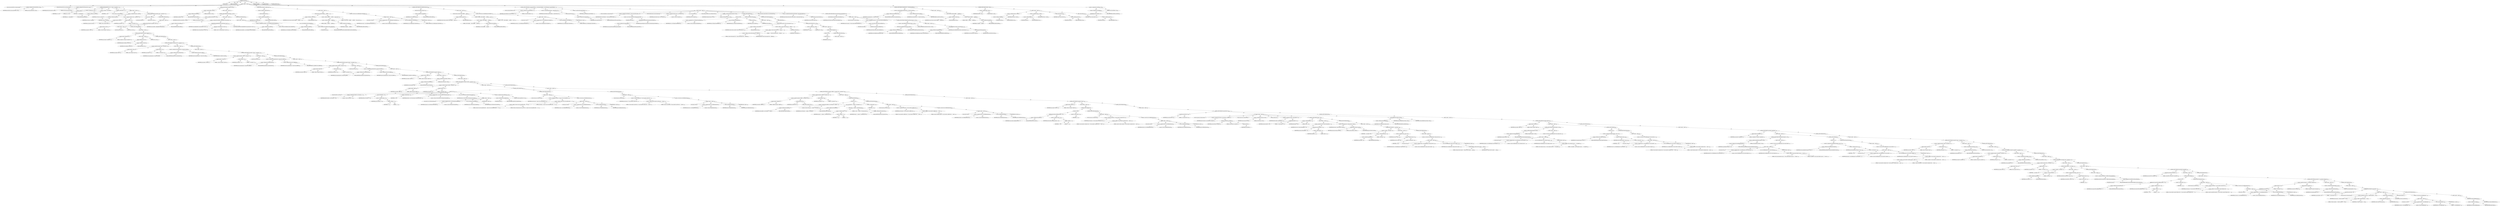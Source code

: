 digraph "processArgs" {  
"111669149703" [label = <(METHOD,processArgs)<SUB>301</SUB>> ]
"115964116993" [label = <(PARAM,this)<SUB>301</SUB>> ]
"115964117008" [label = <(PARAM,String[] args)<SUB>301</SUB>> ]
"25769803800" [label = <(BLOCK,&lt;empty&gt;,&lt;empty&gt;)<SUB>301</SUB>> ]
"94489280518" [label = <(LOCAL,String searchForThis: java.lang.String)<SUB>302</SUB>> ]
"30064771193" [label = <(&lt;operator&gt;.assignment,String searchForThis = null)<SUB>302</SUB>> ]
"68719476819" [label = <(IDENTIFIER,searchForThis,String searchForThis = null)<SUB>302</SUB>> ]
"90194313243" [label = <(LITERAL,null,String searchForThis = null)<SUB>302</SUB>> ]
"94489280519" [label = <(LOCAL,PrintStream logTo: java.io.PrintStream)<SUB>303</SUB>> ]
"30064771194" [label = <(&lt;operator&gt;.assignment,PrintStream logTo = null)<SUB>303</SUB>> ]
"68719476820" [label = <(IDENTIFIER,logTo,PrintStream logTo = null)<SUB>303</SUB>> ]
"90194313244" [label = <(LITERAL,null,PrintStream logTo = null)<SUB>303</SUB>> ]
"47244640273" [label = <(CONTROL_STRUCTURE,FOR,for (int i = 0; Some(i &lt; args.length); i++))<SUB>307</SUB>> ]
"94489280520" [label = <(LOCAL,int i: int)<SUB>307</SUB>> ]
"30064771195" [label = <(&lt;operator&gt;.assignment,int i = 0)<SUB>307</SUB>> ]
"68719476821" [label = <(IDENTIFIER,i,int i = 0)<SUB>307</SUB>> ]
"90194313245" [label = <(LITERAL,0,int i = 0)<SUB>307</SUB>> ]
"30064771196" [label = <(&lt;operator&gt;.lessThan,i &lt; args.length)<SUB>307</SUB>> ]
"68719476822" [label = <(IDENTIFIER,i,i &lt; args.length)<SUB>307</SUB>> ]
"30064771197" [label = <(&lt;operator&gt;.fieldAccess,args.length)<SUB>307</SUB>> ]
"68719476823" [label = <(IDENTIFIER,args,i &lt; args.length)<SUB>307</SUB>> ]
"55834574891" [label = <(FIELD_IDENTIFIER,length,length)<SUB>307</SUB>> ]
"30064771198" [label = <(&lt;operator&gt;.postIncrement,i++)<SUB>307</SUB>> ]
"68719476824" [label = <(IDENTIFIER,i,i++)<SUB>307</SUB>> ]
"25769803801" [label = <(BLOCK,&lt;empty&gt;,&lt;empty&gt;)<SUB>307</SUB>> ]
"94489280521" [label = <(LOCAL,String arg: java.lang.String)<SUB>308</SUB>> ]
"30064771199" [label = <(&lt;operator&gt;.assignment,String arg = args[i])<SUB>308</SUB>> ]
"68719476825" [label = <(IDENTIFIER,arg,String arg = args[i])<SUB>308</SUB>> ]
"30064771200" [label = <(&lt;operator&gt;.indexAccess,args[i])<SUB>308</SUB>> ]
"68719476826" [label = <(IDENTIFIER,args,String arg = args[i])<SUB>308</SUB>> ]
"68719476827" [label = <(IDENTIFIER,i,String arg = args[i])<SUB>308</SUB>> ]
"47244640274" [label = <(CONTROL_STRUCTURE,IF,if (arg.equals(&quot;-help&quot;) || arg.equals(&quot;-h&quot;)))<SUB>310</SUB>> ]
"30064771201" [label = <(&lt;operator&gt;.logicalOr,arg.equals(&quot;-help&quot;) || arg.equals(&quot;-h&quot;))<SUB>310</SUB>> ]
"30064771202" [label = <(equals,arg.equals(&quot;-help&quot;))<SUB>310</SUB>> ]
"68719476828" [label = <(IDENTIFIER,arg,arg.equals(&quot;-help&quot;))<SUB>310</SUB>> ]
"90194313246" [label = <(LITERAL,&quot;-help&quot;,arg.equals(&quot;-help&quot;))<SUB>310</SUB>> ]
"30064771203" [label = <(equals,arg.equals(&quot;-h&quot;))<SUB>310</SUB>> ]
"68719476829" [label = <(IDENTIFIER,arg,arg.equals(&quot;-h&quot;))<SUB>310</SUB>> ]
"90194313247" [label = <(LITERAL,&quot;-h&quot;,arg.equals(&quot;-h&quot;))<SUB>310</SUB>> ]
"25769803802" [label = <(BLOCK,&lt;empty&gt;,&lt;empty&gt;)<SUB>310</SUB>> ]
"30064771204" [label = <(printUsage,printUsage())<SUB>311</SUB>> ]
"146028888064" [label = <(RETURN,return;,return;)<SUB>312</SUB>> ]
"47244640275" [label = <(CONTROL_STRUCTURE,ELSE,else)<SUB>313</SUB>> ]
"25769803803" [label = <(BLOCK,&lt;empty&gt;,&lt;empty&gt;)<SUB>313</SUB>> ]
"47244640276" [label = <(CONTROL_STRUCTURE,IF,if (arg.equals(&quot;-version&quot;)))<SUB>313</SUB>> ]
"30064771205" [label = <(equals,arg.equals(&quot;-version&quot;))<SUB>313</SUB>> ]
"68719476830" [label = <(IDENTIFIER,arg,arg.equals(&quot;-version&quot;))<SUB>313</SUB>> ]
"90194313248" [label = <(LITERAL,&quot;-version&quot;,arg.equals(&quot;-version&quot;))<SUB>313</SUB>> ]
"25769803804" [label = <(BLOCK,&lt;empty&gt;,&lt;empty&gt;)<SUB>313</SUB>> ]
"30064771206" [label = <(printVersion,printVersion())<SUB>314</SUB>> ]
"146028888065" [label = <(RETURN,return;,return;)<SUB>315</SUB>> ]
"47244640277" [label = <(CONTROL_STRUCTURE,ELSE,else)<SUB>316</SUB>> ]
"25769803805" [label = <(BLOCK,&lt;empty&gt;,&lt;empty&gt;)<SUB>316</SUB>> ]
"47244640278" [label = <(CONTROL_STRUCTURE,IF,if (arg.equals(&quot;-diagnostics&quot;)))<SUB>316</SUB>> ]
"30064771207" [label = <(equals,arg.equals(&quot;-diagnostics&quot;))<SUB>316</SUB>> ]
"68719476831" [label = <(IDENTIFIER,arg,arg.equals(&quot;-diagnostics&quot;))<SUB>316</SUB>> ]
"90194313249" [label = <(LITERAL,&quot;-diagnostics&quot;,arg.equals(&quot;-diagnostics&quot;))<SUB>316</SUB>> ]
"25769803806" [label = <(BLOCK,&lt;empty&gt;,&lt;empty&gt;)<SUB>316</SUB>> ]
"30064771208" [label = <(doReport,doReport(System.out))<SUB>317</SUB>> ]
"68719476832" [label = <(IDENTIFIER,Diagnostics,doReport(System.out))<SUB>317</SUB>> ]
"30064771209" [label = <(&lt;operator&gt;.fieldAccess,System.out)<SUB>317</SUB>> ]
"68719476833" [label = <(IDENTIFIER,System,doReport(System.out))<SUB>317</SUB>> ]
"55834574892" [label = <(FIELD_IDENTIFIER,out,out)<SUB>317</SUB>> ]
"146028888066" [label = <(RETURN,return;,return;)<SUB>318</SUB>> ]
"47244640279" [label = <(CONTROL_STRUCTURE,ELSE,else)<SUB>319</SUB>> ]
"25769803807" [label = <(BLOCK,&lt;empty&gt;,&lt;empty&gt;)<SUB>319</SUB>> ]
"47244640280" [label = <(CONTROL_STRUCTURE,IF,if (arg.equals(&quot;-quiet&quot;) || arg.equals(&quot;-q&quot;)))<SUB>319</SUB>> ]
"30064771210" [label = <(&lt;operator&gt;.logicalOr,arg.equals(&quot;-quiet&quot;) || arg.equals(&quot;-q&quot;))<SUB>319</SUB>> ]
"30064771211" [label = <(equals,arg.equals(&quot;-quiet&quot;))<SUB>319</SUB>> ]
"68719476834" [label = <(IDENTIFIER,arg,arg.equals(&quot;-quiet&quot;))<SUB>319</SUB>> ]
"90194313250" [label = <(LITERAL,&quot;-quiet&quot;,arg.equals(&quot;-quiet&quot;))<SUB>319</SUB>> ]
"30064771212" [label = <(equals,arg.equals(&quot;-q&quot;))<SUB>319</SUB>> ]
"68719476835" [label = <(IDENTIFIER,arg,arg.equals(&quot;-q&quot;))<SUB>319</SUB>> ]
"90194313251" [label = <(LITERAL,&quot;-q&quot;,arg.equals(&quot;-q&quot;))<SUB>319</SUB>> ]
"25769803808" [label = <(BLOCK,&lt;empty&gt;,&lt;empty&gt;)<SUB>319</SUB>> ]
"30064771213" [label = <(&lt;operator&gt;.assignment,this.msgOutputLevel = Project.MSG_WARN)<SUB>320</SUB>> ]
"30064771214" [label = <(&lt;operator&gt;.fieldAccess,this.msgOutputLevel)<SUB>320</SUB>> ]
"68719476836" [label = <(IDENTIFIER,this,this.msgOutputLevel = Project.MSG_WARN)> ]
"55834574893" [label = <(FIELD_IDENTIFIER,msgOutputLevel,msgOutputLevel)<SUB>320</SUB>> ]
"30064771215" [label = <(&lt;operator&gt;.fieldAccess,Project.MSG_WARN)<SUB>320</SUB>> ]
"68719476837" [label = <(IDENTIFIER,Project,this.msgOutputLevel = Project.MSG_WARN)<SUB>320</SUB>> ]
"55834574894" [label = <(FIELD_IDENTIFIER,MSG_WARN,MSG_WARN)<SUB>320</SUB>> ]
"47244640281" [label = <(CONTROL_STRUCTURE,ELSE,else)<SUB>321</SUB>> ]
"25769803809" [label = <(BLOCK,&lt;empty&gt;,&lt;empty&gt;)<SUB>321</SUB>> ]
"47244640282" [label = <(CONTROL_STRUCTURE,IF,if (arg.equals(&quot;-verbose&quot;) || arg.equals(&quot;-v&quot;)))<SUB>321</SUB>> ]
"30064771216" [label = <(&lt;operator&gt;.logicalOr,arg.equals(&quot;-verbose&quot;) || arg.equals(&quot;-v&quot;))<SUB>321</SUB>> ]
"30064771217" [label = <(equals,arg.equals(&quot;-verbose&quot;))<SUB>321</SUB>> ]
"68719476838" [label = <(IDENTIFIER,arg,arg.equals(&quot;-verbose&quot;))<SUB>321</SUB>> ]
"90194313252" [label = <(LITERAL,&quot;-verbose&quot;,arg.equals(&quot;-verbose&quot;))<SUB>321</SUB>> ]
"30064771218" [label = <(equals,arg.equals(&quot;-v&quot;))<SUB>321</SUB>> ]
"68719476839" [label = <(IDENTIFIER,arg,arg.equals(&quot;-v&quot;))<SUB>321</SUB>> ]
"90194313253" [label = <(LITERAL,&quot;-v&quot;,arg.equals(&quot;-v&quot;))<SUB>321</SUB>> ]
"25769803810" [label = <(BLOCK,&lt;empty&gt;,&lt;empty&gt;)<SUB>321</SUB>> ]
"30064771219" [label = <(printVersion,printVersion())<SUB>322</SUB>> ]
"30064771220" [label = <(&lt;operator&gt;.assignment,this.msgOutputLevel = Project.MSG_VERBOSE)<SUB>323</SUB>> ]
"30064771221" [label = <(&lt;operator&gt;.fieldAccess,this.msgOutputLevel)<SUB>323</SUB>> ]
"68719476840" [label = <(IDENTIFIER,this,this.msgOutputLevel = Project.MSG_VERBOSE)> ]
"55834574895" [label = <(FIELD_IDENTIFIER,msgOutputLevel,msgOutputLevel)<SUB>323</SUB>> ]
"30064771222" [label = <(&lt;operator&gt;.fieldAccess,Project.MSG_VERBOSE)<SUB>323</SUB>> ]
"68719476841" [label = <(IDENTIFIER,Project,this.msgOutputLevel = Project.MSG_VERBOSE)<SUB>323</SUB>> ]
"55834574896" [label = <(FIELD_IDENTIFIER,MSG_VERBOSE,MSG_VERBOSE)<SUB>323</SUB>> ]
"47244640283" [label = <(CONTROL_STRUCTURE,ELSE,else)<SUB>324</SUB>> ]
"25769803811" [label = <(BLOCK,&lt;empty&gt;,&lt;empty&gt;)<SUB>324</SUB>> ]
"47244640284" [label = <(CONTROL_STRUCTURE,IF,if (arg.equals(&quot;-debug&quot;) || arg.equals(&quot;-d&quot;)))<SUB>324</SUB>> ]
"30064771223" [label = <(&lt;operator&gt;.logicalOr,arg.equals(&quot;-debug&quot;) || arg.equals(&quot;-d&quot;))<SUB>324</SUB>> ]
"30064771224" [label = <(equals,arg.equals(&quot;-debug&quot;))<SUB>324</SUB>> ]
"68719476842" [label = <(IDENTIFIER,arg,arg.equals(&quot;-debug&quot;))<SUB>324</SUB>> ]
"90194313254" [label = <(LITERAL,&quot;-debug&quot;,arg.equals(&quot;-debug&quot;))<SUB>324</SUB>> ]
"30064771225" [label = <(equals,arg.equals(&quot;-d&quot;))<SUB>324</SUB>> ]
"68719476843" [label = <(IDENTIFIER,arg,arg.equals(&quot;-d&quot;))<SUB>324</SUB>> ]
"90194313255" [label = <(LITERAL,&quot;-d&quot;,arg.equals(&quot;-d&quot;))<SUB>324</SUB>> ]
"25769803812" [label = <(BLOCK,&lt;empty&gt;,&lt;empty&gt;)<SUB>324</SUB>> ]
"30064771226" [label = <(printVersion,printVersion())<SUB>325</SUB>> ]
"30064771227" [label = <(&lt;operator&gt;.assignment,this.msgOutputLevel = Project.MSG_DEBUG)<SUB>326</SUB>> ]
"30064771228" [label = <(&lt;operator&gt;.fieldAccess,this.msgOutputLevel)<SUB>326</SUB>> ]
"68719476844" [label = <(IDENTIFIER,this,this.msgOutputLevel = Project.MSG_DEBUG)> ]
"55834574897" [label = <(FIELD_IDENTIFIER,msgOutputLevel,msgOutputLevel)<SUB>326</SUB>> ]
"30064771229" [label = <(&lt;operator&gt;.fieldAccess,Project.MSG_DEBUG)<SUB>326</SUB>> ]
"68719476845" [label = <(IDENTIFIER,Project,this.msgOutputLevel = Project.MSG_DEBUG)<SUB>326</SUB>> ]
"55834574898" [label = <(FIELD_IDENTIFIER,MSG_DEBUG,MSG_DEBUG)<SUB>326</SUB>> ]
"47244640285" [label = <(CONTROL_STRUCTURE,ELSE,else)<SUB>327</SUB>> ]
"25769803813" [label = <(BLOCK,&lt;empty&gt;,&lt;empty&gt;)<SUB>327</SUB>> ]
"47244640286" [label = <(CONTROL_STRUCTURE,IF,if (arg.equals(&quot;-noinput&quot;)))<SUB>327</SUB>> ]
"30064771230" [label = <(equals,arg.equals(&quot;-noinput&quot;))<SUB>327</SUB>> ]
"68719476846" [label = <(IDENTIFIER,arg,arg.equals(&quot;-noinput&quot;))<SUB>327</SUB>> ]
"90194313256" [label = <(LITERAL,&quot;-noinput&quot;,arg.equals(&quot;-noinput&quot;))<SUB>327</SUB>> ]
"25769803814" [label = <(BLOCK,&lt;empty&gt;,&lt;empty&gt;)<SUB>327</SUB>> ]
"30064771231" [label = <(&lt;operator&gt;.assignment,this.allowInput = false)<SUB>328</SUB>> ]
"30064771232" [label = <(&lt;operator&gt;.fieldAccess,this.allowInput)<SUB>328</SUB>> ]
"68719476847" [label = <(IDENTIFIER,this,this.allowInput = false)> ]
"55834574899" [label = <(FIELD_IDENTIFIER,allowInput,allowInput)<SUB>328</SUB>> ]
"90194313257" [label = <(LITERAL,false,this.allowInput = false)<SUB>328</SUB>> ]
"47244640287" [label = <(CONTROL_STRUCTURE,ELSE,else)<SUB>329</SUB>> ]
"25769803815" [label = <(BLOCK,&lt;empty&gt;,&lt;empty&gt;)<SUB>329</SUB>> ]
"47244640288" [label = <(CONTROL_STRUCTURE,IF,if (arg.equals(&quot;-logfile&quot;) || arg.equals(&quot;-l&quot;)))<SUB>329</SUB>> ]
"30064771233" [label = <(&lt;operator&gt;.logicalOr,arg.equals(&quot;-logfile&quot;) || arg.equals(&quot;-l&quot;))<SUB>329</SUB>> ]
"30064771234" [label = <(equals,arg.equals(&quot;-logfile&quot;))<SUB>329</SUB>> ]
"68719476848" [label = <(IDENTIFIER,arg,arg.equals(&quot;-logfile&quot;))<SUB>329</SUB>> ]
"90194313258" [label = <(LITERAL,&quot;-logfile&quot;,arg.equals(&quot;-logfile&quot;))<SUB>329</SUB>> ]
"30064771235" [label = <(equals,arg.equals(&quot;-l&quot;))<SUB>329</SUB>> ]
"68719476849" [label = <(IDENTIFIER,arg,arg.equals(&quot;-l&quot;))<SUB>329</SUB>> ]
"90194313259" [label = <(LITERAL,&quot;-l&quot;,arg.equals(&quot;-l&quot;))<SUB>329</SUB>> ]
"25769803816" [label = <(BLOCK,&lt;empty&gt;,&lt;empty&gt;)<SUB>329</SUB>> ]
"47244640289" [label = <(CONTROL_STRUCTURE,TRY,try)<SUB>330</SUB>> ]
"25769803817" [label = <(BLOCK,try,try)<SUB>330</SUB>> ]
"94489280522" [label = <(LOCAL,File logFile: java.io.File)<SUB>331</SUB>> ]
"30064771236" [label = <(&lt;operator&gt;.assignment,File logFile = new File(args[i + 1]))<SUB>331</SUB>> ]
"68719476850" [label = <(IDENTIFIER,logFile,File logFile = new File(args[i + 1]))<SUB>331</SUB>> ]
"30064771237" [label = <(&lt;operator&gt;.alloc,new File(args[i + 1]))<SUB>331</SUB>> ]
"30064771238" [label = <(&lt;init&gt;,new File(args[i + 1]))<SUB>331</SUB>> ]
"68719476851" [label = <(IDENTIFIER,logFile,new File(args[i + 1]))<SUB>331</SUB>> ]
"30064771239" [label = <(&lt;operator&gt;.indexAccess,args[i + 1])<SUB>331</SUB>> ]
"68719476852" [label = <(IDENTIFIER,args,new File(args[i + 1]))<SUB>331</SUB>> ]
"30064771240" [label = <(&lt;operator&gt;.addition,i + 1)<SUB>331</SUB>> ]
"68719476853" [label = <(IDENTIFIER,i,i + 1)<SUB>331</SUB>> ]
"90194313260" [label = <(LITERAL,1,i + 1)<SUB>331</SUB>> ]
"30064771241" [label = <(&lt;operator&gt;.postIncrement,i++)<SUB>332</SUB>> ]
"68719476854" [label = <(IDENTIFIER,i,i++)<SUB>332</SUB>> ]
"30064771242" [label = <(&lt;operator&gt;.assignment,logTo = new PrintStream(new FileOutputStream(lo...)<SUB>333</SUB>> ]
"68719476855" [label = <(IDENTIFIER,logTo,logTo = new PrintStream(new FileOutputStream(lo...)<SUB>333</SUB>> ]
"30064771243" [label = <(&lt;operator&gt;.alloc,new PrintStream(new FileOutputStream(logFile)))<SUB>333</SUB>> ]
"30064771244" [label = <(&lt;init&gt;,new PrintStream(new FileOutputStream(logFile)))<SUB>333</SUB>> ]
"68719476856" [label = <(IDENTIFIER,logTo,new PrintStream(new FileOutputStream(logFile)))<SUB>333</SUB>> ]
"25769803818" [label = <(BLOCK,&lt;empty&gt;,&lt;empty&gt;)<SUB>333</SUB>> ]
"94489280523" [label = <(LOCAL,$obj0: java.io.FileOutputStream)<SUB>333</SUB>> ]
"30064771245" [label = <(&lt;operator&gt;.assignment,$obj0 = new FileOutputStream(logFile))<SUB>333</SUB>> ]
"68719476857" [label = <(IDENTIFIER,$obj0,$obj0 = new FileOutputStream(logFile))<SUB>333</SUB>> ]
"30064771246" [label = <(&lt;operator&gt;.alloc,new FileOutputStream(logFile))<SUB>333</SUB>> ]
"30064771247" [label = <(&lt;init&gt;,new FileOutputStream(logFile))<SUB>333</SUB>> ]
"68719476858" [label = <(IDENTIFIER,$obj0,new FileOutputStream(logFile))<SUB>333</SUB>> ]
"68719476859" [label = <(IDENTIFIER,logFile,new FileOutputStream(logFile))<SUB>333</SUB>> ]
"68719476860" [label = <(IDENTIFIER,$obj0,&lt;empty&gt;)<SUB>333</SUB>> ]
"30064771248" [label = <(&lt;operator&gt;.assignment,Main.isLogFileUsed = true)<SUB>334</SUB>> ]
"30064771249" [label = <(&lt;operator&gt;.fieldAccess,Main.isLogFileUsed)<SUB>334</SUB>> ]
"180388626439" [label = <(TYPE_REF,Main,Main)<SUB>334</SUB>> ]
"55834574900" [label = <(FIELD_IDENTIFIER,isLogFileUsed,isLogFileUsed)<SUB>334</SUB>> ]
"90194313261" [label = <(LITERAL,true,Main.isLogFileUsed = true)<SUB>334</SUB>> ]
"47244640290" [label = <(CONTROL_STRUCTURE,CATCH,catch)<SUB>335</SUB>> ]
"25769803819" [label = <(BLOCK,&lt;empty&gt;,&lt;empty&gt;)<SUB>335</SUB>> ]
"94489280524" [label = <(LOCAL,String msg: java.lang.String)<SUB>336</SUB>> ]
"30064771250" [label = <(&lt;operator&gt;.assignment,String msg = &quot;Cannot write on the specified log...)<SUB>336</SUB>> ]
"68719476861" [label = <(IDENTIFIER,msg,String msg = &quot;Cannot write on the specified log...)<SUB>336</SUB>> ]
"30064771251" [label = <(&lt;operator&gt;.addition,&quot;Cannot write on the specified log file. &quot; + &quot;M...)<SUB>336</SUB>> ]
"30064771252" [label = <(&lt;operator&gt;.addition,&quot;Cannot write on the specified log file. &quot; + &quot;M...)<SUB>336</SUB>> ]
"90194313262" [label = <(LITERAL,&quot;Cannot write on the specified log file. &quot;,&quot;Cannot write on the specified log file. &quot; + &quot;M...)<SUB>336</SUB>> ]
"90194313263" [label = <(LITERAL,&quot;Make sure the path exists and you have write &quot;,&quot;Cannot write on the specified log file. &quot; + &quot;M...)<SUB>337</SUB>> ]
"90194313264" [label = <(LITERAL,&quot;permissions.&quot;,&quot;Cannot write on the specified log file. &quot; + &quot;M...)<SUB>338</SUB>> ]
"30064771253" [label = <(&lt;operator&gt;.throw,throw new BuildException(msg);)<SUB>339</SUB>> ]
"25769803820" [label = <(BLOCK,&lt;empty&gt;,&lt;empty&gt;)<SUB>339</SUB>> ]
"94489280525" [label = <(LOCAL,$obj1: ANY)<SUB>339</SUB>> ]
"30064771254" [label = <(&lt;operator&gt;.assignment,$obj1 = new BuildException(msg))<SUB>339</SUB>> ]
"68719476862" [label = <(IDENTIFIER,$obj1,$obj1 = new BuildException(msg))<SUB>339</SUB>> ]
"30064771255" [label = <(&lt;operator&gt;.alloc,new BuildException(msg))<SUB>339</SUB>> ]
"30064771256" [label = <(&lt;init&gt;,new BuildException(msg))<SUB>339</SUB>> ]
"68719476863" [label = <(IDENTIFIER,$obj1,new BuildException(msg))<SUB>339</SUB>> ]
"68719476864" [label = <(IDENTIFIER,msg,new BuildException(msg))<SUB>339</SUB>> ]
"68719476865" [label = <(IDENTIFIER,$obj1,&lt;empty&gt;)<SUB>339</SUB>> ]
"47244640291" [label = <(CONTROL_STRUCTURE,CATCH,catch)<SUB>340</SUB>> ]
"25769803821" [label = <(BLOCK,&lt;empty&gt;,&lt;empty&gt;)<SUB>340</SUB>> ]
"94489280526" [label = <(LOCAL,String msg: java.lang.String)<SUB>341</SUB>> ]
"30064771257" [label = <(&lt;operator&gt;.assignment,String msg = &quot;You must specify a log file when ...)<SUB>341</SUB>> ]
"68719476866" [label = <(IDENTIFIER,msg,String msg = &quot;You must specify a log file when ...)<SUB>341</SUB>> ]
"30064771258" [label = <(&lt;operator&gt;.addition,&quot;You must specify a log file when &quot; + &quot;using th...)<SUB>341</SUB>> ]
"90194313265" [label = <(LITERAL,&quot;You must specify a log file when &quot;,&quot;You must specify a log file when &quot; + &quot;using th...)<SUB>341</SUB>> ]
"90194313266" [label = <(LITERAL,&quot;using the -log argument&quot;,&quot;You must specify a log file when &quot; + &quot;using th...)<SUB>342</SUB>> ]
"30064771259" [label = <(&lt;operator&gt;.throw,throw new BuildException(msg);)<SUB>343</SUB>> ]
"25769803822" [label = <(BLOCK,&lt;empty&gt;,&lt;empty&gt;)<SUB>343</SUB>> ]
"94489280527" [label = <(LOCAL,$obj2: ANY)<SUB>343</SUB>> ]
"30064771260" [label = <(&lt;operator&gt;.assignment,$obj2 = new BuildException(msg))<SUB>343</SUB>> ]
"68719476867" [label = <(IDENTIFIER,$obj2,$obj2 = new BuildException(msg))<SUB>343</SUB>> ]
"30064771261" [label = <(&lt;operator&gt;.alloc,new BuildException(msg))<SUB>343</SUB>> ]
"30064771262" [label = <(&lt;init&gt;,new BuildException(msg))<SUB>343</SUB>> ]
"68719476868" [label = <(IDENTIFIER,$obj2,new BuildException(msg))<SUB>343</SUB>> ]
"68719476869" [label = <(IDENTIFIER,msg,new BuildException(msg))<SUB>343</SUB>> ]
"68719476870" [label = <(IDENTIFIER,$obj2,&lt;empty&gt;)<SUB>343</SUB>> ]
"47244640292" [label = <(CONTROL_STRUCTURE,ELSE,else)<SUB>345</SUB>> ]
"25769803823" [label = <(BLOCK,&lt;empty&gt;,&lt;empty&gt;)<SUB>345</SUB>> ]
"47244640293" [label = <(CONTROL_STRUCTURE,IF,if (arg.equals(&quot;-buildfile&quot;) || arg.equals(&quot;-file&quot;) || arg.equals(&quot;-f&quot;)))<SUB>345</SUB>> ]
"30064771263" [label = <(&lt;operator&gt;.logicalOr,arg.equals(&quot;-buildfile&quot;) || arg.equals(&quot;-file&quot;)...)<SUB>345</SUB>> ]
"30064771264" [label = <(&lt;operator&gt;.logicalOr,arg.equals(&quot;-buildfile&quot;) || arg.equals(&quot;-file&quot;))<SUB>345</SUB>> ]
"30064771265" [label = <(equals,arg.equals(&quot;-buildfile&quot;))<SUB>345</SUB>> ]
"68719476871" [label = <(IDENTIFIER,arg,arg.equals(&quot;-buildfile&quot;))<SUB>345</SUB>> ]
"90194313267" [label = <(LITERAL,&quot;-buildfile&quot;,arg.equals(&quot;-buildfile&quot;))<SUB>345</SUB>> ]
"30064771266" [label = <(equals,arg.equals(&quot;-file&quot;))<SUB>345</SUB>> ]
"68719476872" [label = <(IDENTIFIER,arg,arg.equals(&quot;-file&quot;))<SUB>345</SUB>> ]
"90194313268" [label = <(LITERAL,&quot;-file&quot;,arg.equals(&quot;-file&quot;))<SUB>345</SUB>> ]
"30064771267" [label = <(equals,arg.equals(&quot;-f&quot;))<SUB>346</SUB>> ]
"68719476873" [label = <(IDENTIFIER,arg,arg.equals(&quot;-f&quot;))<SUB>346</SUB>> ]
"90194313269" [label = <(LITERAL,&quot;-f&quot;,arg.equals(&quot;-f&quot;))<SUB>346</SUB>> ]
"25769803824" [label = <(BLOCK,&lt;empty&gt;,&lt;empty&gt;)<SUB>346</SUB>> ]
"47244640294" [label = <(CONTROL_STRUCTURE,TRY,try)<SUB>347</SUB>> ]
"25769803825" [label = <(BLOCK,try,try)<SUB>347</SUB>> ]
"30064771268" [label = <(&lt;operator&gt;.assignment,this.buildFile = new File(args[i + 1].replace('...)<SUB>348</SUB>> ]
"30064771269" [label = <(&lt;operator&gt;.fieldAccess,this.buildFile)<SUB>348</SUB>> ]
"68719476874" [label = <(IDENTIFIER,this,this.buildFile = new File(args[i + 1].replace('...)> ]
"55834574901" [label = <(FIELD_IDENTIFIER,buildFile,buildFile)<SUB>348</SUB>> ]
"30064771270" [label = <(&lt;operator&gt;.alloc,new File(args[i + 1].replace('/', File.separato...)<SUB>348</SUB>> ]
"30064771271" [label = <(&lt;init&gt;,new File(args[i + 1].replace('/', File.separato...)<SUB>348</SUB>> ]
"30064771272" [label = <(&lt;operator&gt;.fieldAccess,this.buildFile)<SUB>348</SUB>> ]
"68719476875" [label = <(IDENTIFIER,this,new File(args[i + 1].replace('/', File.separato...)> ]
"55834574902" [label = <(FIELD_IDENTIFIER,buildFile,buildFile)<SUB>348</SUB>> ]
"30064771273" [label = <(replace,args[i + 1].replace('/', File.separatorChar))<SUB>348</SUB>> ]
"30064771274" [label = <(&lt;operator&gt;.indexAccess,args[i + 1])<SUB>348</SUB>> ]
"68719476876" [label = <(IDENTIFIER,args,args[i + 1].replace('/', File.separatorChar))<SUB>348</SUB>> ]
"30064771275" [label = <(&lt;operator&gt;.addition,i + 1)<SUB>348</SUB>> ]
"68719476877" [label = <(IDENTIFIER,i,i + 1)<SUB>348</SUB>> ]
"90194313270" [label = <(LITERAL,1,i + 1)<SUB>348</SUB>> ]
"90194313271" [label = <(LITERAL,'/',args[i + 1].replace('/', File.separatorChar))<SUB>348</SUB>> ]
"30064771276" [label = <(&lt;operator&gt;.fieldAccess,File.separatorChar)<SUB>348</SUB>> ]
"68719476878" [label = <(IDENTIFIER,File,args[i + 1].replace('/', File.separatorChar))<SUB>348</SUB>> ]
"55834574903" [label = <(FIELD_IDENTIFIER,separatorChar,separatorChar)<SUB>348</SUB>> ]
"30064771277" [label = <(&lt;operator&gt;.postIncrement,i++)<SUB>349</SUB>> ]
"68719476879" [label = <(IDENTIFIER,i,i++)<SUB>349</SUB>> ]
"47244640295" [label = <(CONTROL_STRUCTURE,CATCH,catch)<SUB>350</SUB>> ]
"25769803826" [label = <(BLOCK,&lt;empty&gt;,&lt;empty&gt;)<SUB>350</SUB>> ]
"94489280528" [label = <(LOCAL,String msg: java.lang.String)<SUB>351</SUB>> ]
"30064771278" [label = <(&lt;operator&gt;.assignment,String msg = &quot;You must specify a buildfile when...)<SUB>351</SUB>> ]
"68719476880" [label = <(IDENTIFIER,msg,String msg = &quot;You must specify a buildfile when...)<SUB>351</SUB>> ]
"30064771279" [label = <(&lt;operator&gt;.addition,&quot;You must specify a buildfile when &quot; + &quot;using t...)<SUB>351</SUB>> ]
"90194313272" [label = <(LITERAL,&quot;You must specify a buildfile when &quot;,&quot;You must specify a buildfile when &quot; + &quot;using t...)<SUB>351</SUB>> ]
"90194313273" [label = <(LITERAL,&quot;using the -buildfile argument&quot;,&quot;You must specify a buildfile when &quot; + &quot;using t...)<SUB>352</SUB>> ]
"30064771280" [label = <(&lt;operator&gt;.throw,throw new BuildException(msg);)<SUB>353</SUB>> ]
"25769803827" [label = <(BLOCK,&lt;empty&gt;,&lt;empty&gt;)<SUB>353</SUB>> ]
"94489280529" [label = <(LOCAL,$obj3: ANY)<SUB>353</SUB>> ]
"30064771281" [label = <(&lt;operator&gt;.assignment,$obj3 = new BuildException(msg))<SUB>353</SUB>> ]
"68719476881" [label = <(IDENTIFIER,$obj3,$obj3 = new BuildException(msg))<SUB>353</SUB>> ]
"30064771282" [label = <(&lt;operator&gt;.alloc,new BuildException(msg))<SUB>353</SUB>> ]
"30064771283" [label = <(&lt;init&gt;,new BuildException(msg))<SUB>353</SUB>> ]
"68719476882" [label = <(IDENTIFIER,$obj3,new BuildException(msg))<SUB>353</SUB>> ]
"68719476883" [label = <(IDENTIFIER,msg,new BuildException(msg))<SUB>353</SUB>> ]
"68719476884" [label = <(IDENTIFIER,$obj3,&lt;empty&gt;)<SUB>353</SUB>> ]
"47244640296" [label = <(CONTROL_STRUCTURE,ELSE,else)<SUB>355</SUB>> ]
"25769803828" [label = <(BLOCK,&lt;empty&gt;,&lt;empty&gt;)<SUB>355</SUB>> ]
"47244640297" [label = <(CONTROL_STRUCTURE,IF,if (arg.equals(&quot;-listener&quot;)))<SUB>355</SUB>> ]
"30064771284" [label = <(equals,arg.equals(&quot;-listener&quot;))<SUB>355</SUB>> ]
"68719476885" [label = <(IDENTIFIER,arg,arg.equals(&quot;-listener&quot;))<SUB>355</SUB>> ]
"90194313274" [label = <(LITERAL,&quot;-listener&quot;,arg.equals(&quot;-listener&quot;))<SUB>355</SUB>> ]
"25769803829" [label = <(BLOCK,&lt;empty&gt;,&lt;empty&gt;)<SUB>355</SUB>> ]
"47244640298" [label = <(CONTROL_STRUCTURE,TRY,try)<SUB>356</SUB>> ]
"25769803830" [label = <(BLOCK,try,try)<SUB>356</SUB>> ]
"30064771285" [label = <(addElement,this.listeners.addElement(args[i + 1]))<SUB>357</SUB>> ]
"30064771286" [label = <(&lt;operator&gt;.fieldAccess,this.listeners)<SUB>357</SUB>> ]
"68719476886" [label = <(IDENTIFIER,this,this.listeners.addElement(args[i + 1]))> ]
"55834574904" [label = <(FIELD_IDENTIFIER,listeners,listeners)<SUB>357</SUB>> ]
"30064771287" [label = <(&lt;operator&gt;.indexAccess,args[i + 1])<SUB>357</SUB>> ]
"68719476887" [label = <(IDENTIFIER,args,this.listeners.addElement(args[i + 1]))<SUB>357</SUB>> ]
"30064771288" [label = <(&lt;operator&gt;.addition,i + 1)<SUB>357</SUB>> ]
"68719476888" [label = <(IDENTIFIER,i,i + 1)<SUB>357</SUB>> ]
"90194313275" [label = <(LITERAL,1,i + 1)<SUB>357</SUB>> ]
"30064771289" [label = <(&lt;operator&gt;.postIncrement,i++)<SUB>358</SUB>> ]
"68719476889" [label = <(IDENTIFIER,i,i++)<SUB>358</SUB>> ]
"47244640299" [label = <(CONTROL_STRUCTURE,CATCH,catch)<SUB>359</SUB>> ]
"25769803831" [label = <(BLOCK,&lt;empty&gt;,&lt;empty&gt;)<SUB>359</SUB>> ]
"94489280530" [label = <(LOCAL,String msg: java.lang.String)<SUB>360</SUB>> ]
"30064771290" [label = <(&lt;operator&gt;.assignment,String msg = &quot;You must specify a classname when...)<SUB>360</SUB>> ]
"68719476890" [label = <(IDENTIFIER,msg,String msg = &quot;You must specify a classname when...)<SUB>360</SUB>> ]
"30064771291" [label = <(&lt;operator&gt;.addition,&quot;You must specify a classname when &quot; + &quot;using t...)<SUB>360</SUB>> ]
"90194313276" [label = <(LITERAL,&quot;You must specify a classname when &quot;,&quot;You must specify a classname when &quot; + &quot;using t...)<SUB>360</SUB>> ]
"90194313277" [label = <(LITERAL,&quot;using the -listener argument&quot;,&quot;You must specify a classname when &quot; + &quot;using t...)<SUB>361</SUB>> ]
"30064771292" [label = <(&lt;operator&gt;.throw,throw new BuildException(msg);)<SUB>362</SUB>> ]
"25769803832" [label = <(BLOCK,&lt;empty&gt;,&lt;empty&gt;)<SUB>362</SUB>> ]
"94489280531" [label = <(LOCAL,$obj4: ANY)<SUB>362</SUB>> ]
"30064771293" [label = <(&lt;operator&gt;.assignment,$obj4 = new BuildException(msg))<SUB>362</SUB>> ]
"68719476891" [label = <(IDENTIFIER,$obj4,$obj4 = new BuildException(msg))<SUB>362</SUB>> ]
"30064771294" [label = <(&lt;operator&gt;.alloc,new BuildException(msg))<SUB>362</SUB>> ]
"30064771295" [label = <(&lt;init&gt;,new BuildException(msg))<SUB>362</SUB>> ]
"68719476892" [label = <(IDENTIFIER,$obj4,new BuildException(msg))<SUB>362</SUB>> ]
"68719476893" [label = <(IDENTIFIER,msg,new BuildException(msg))<SUB>362</SUB>> ]
"68719476894" [label = <(IDENTIFIER,$obj4,&lt;empty&gt;)<SUB>362</SUB>> ]
"47244640300" [label = <(CONTROL_STRUCTURE,ELSE,else)<SUB>364</SUB>> ]
"25769803833" [label = <(BLOCK,&lt;empty&gt;,&lt;empty&gt;)<SUB>364</SUB>> ]
"47244640301" [label = <(CONTROL_STRUCTURE,IF,if (arg.startsWith(&quot;-D&quot;)))<SUB>364</SUB>> ]
"30064771296" [label = <(startsWith,arg.startsWith(&quot;-D&quot;))<SUB>364</SUB>> ]
"68719476895" [label = <(IDENTIFIER,arg,arg.startsWith(&quot;-D&quot;))<SUB>364</SUB>> ]
"90194313278" [label = <(LITERAL,&quot;-D&quot;,arg.startsWith(&quot;-D&quot;))<SUB>364</SUB>> ]
"25769803834" [label = <(BLOCK,&lt;empty&gt;,&lt;empty&gt;)<SUB>364</SUB>> ]
"94489280532" [label = <(LOCAL,String name: java.lang.String)<SUB>377</SUB>> ]
"30064771297" [label = <(&lt;operator&gt;.assignment,String name = arg.substring(2, arg.length()))<SUB>377</SUB>> ]
"68719476896" [label = <(IDENTIFIER,name,String name = arg.substring(2, arg.length()))<SUB>377</SUB>> ]
"30064771298" [label = <(substring,arg.substring(2, arg.length()))<SUB>377</SUB>> ]
"68719476897" [label = <(IDENTIFIER,arg,arg.substring(2, arg.length()))<SUB>377</SUB>> ]
"90194313279" [label = <(LITERAL,2,arg.substring(2, arg.length()))<SUB>377</SUB>> ]
"30064771299" [label = <(length,arg.length())<SUB>377</SUB>> ]
"68719476898" [label = <(IDENTIFIER,arg,arg.length())<SUB>377</SUB>> ]
"94489280533" [label = <(LOCAL,String value: java.lang.String)<SUB>378</SUB>> ]
"30064771300" [label = <(&lt;operator&gt;.assignment,String value = null)<SUB>378</SUB>> ]
"68719476899" [label = <(IDENTIFIER,value,String value = null)<SUB>378</SUB>> ]
"90194313280" [label = <(LITERAL,null,String value = null)<SUB>378</SUB>> ]
"94489280534" [label = <(LOCAL,int posEq: int)<SUB>379</SUB>> ]
"30064771301" [label = <(&lt;operator&gt;.assignment,int posEq = name.indexOf(&quot;=&quot;))<SUB>379</SUB>> ]
"68719476900" [label = <(IDENTIFIER,posEq,int posEq = name.indexOf(&quot;=&quot;))<SUB>379</SUB>> ]
"30064771302" [label = <(indexOf,name.indexOf(&quot;=&quot;))<SUB>379</SUB>> ]
"68719476901" [label = <(IDENTIFIER,name,name.indexOf(&quot;=&quot;))<SUB>379</SUB>> ]
"90194313281" [label = <(LITERAL,&quot;=&quot;,name.indexOf(&quot;=&quot;))<SUB>379</SUB>> ]
"47244640302" [label = <(CONTROL_STRUCTURE,IF,if (posEq &gt; 0))<SUB>380</SUB>> ]
"30064771303" [label = <(&lt;operator&gt;.greaterThan,posEq &gt; 0)<SUB>380</SUB>> ]
"68719476902" [label = <(IDENTIFIER,posEq,posEq &gt; 0)<SUB>380</SUB>> ]
"90194313282" [label = <(LITERAL,0,posEq &gt; 0)<SUB>380</SUB>> ]
"25769803835" [label = <(BLOCK,&lt;empty&gt;,&lt;empty&gt;)<SUB>380</SUB>> ]
"30064771304" [label = <(&lt;operator&gt;.assignment,value = name.substring(posEq + 1))<SUB>381</SUB>> ]
"68719476903" [label = <(IDENTIFIER,value,value = name.substring(posEq + 1))<SUB>381</SUB>> ]
"30064771305" [label = <(substring,name.substring(posEq + 1))<SUB>381</SUB>> ]
"68719476904" [label = <(IDENTIFIER,name,name.substring(posEq + 1))<SUB>381</SUB>> ]
"30064771306" [label = <(&lt;operator&gt;.addition,posEq + 1)<SUB>381</SUB>> ]
"68719476905" [label = <(IDENTIFIER,posEq,posEq + 1)<SUB>381</SUB>> ]
"90194313283" [label = <(LITERAL,1,posEq + 1)<SUB>381</SUB>> ]
"30064771307" [label = <(&lt;operator&gt;.assignment,name = name.substring(0, posEq))<SUB>382</SUB>> ]
"68719476906" [label = <(IDENTIFIER,name,name = name.substring(0, posEq))<SUB>382</SUB>> ]
"30064771308" [label = <(substring,name.substring(0, posEq))<SUB>382</SUB>> ]
"68719476907" [label = <(IDENTIFIER,name,name.substring(0, posEq))<SUB>382</SUB>> ]
"90194313284" [label = <(LITERAL,0,name.substring(0, posEq))<SUB>382</SUB>> ]
"68719476908" [label = <(IDENTIFIER,posEq,name.substring(0, posEq))<SUB>382</SUB>> ]
"47244640303" [label = <(CONTROL_STRUCTURE,ELSE,else)<SUB>383</SUB>> ]
"25769803836" [label = <(BLOCK,&lt;empty&gt;,&lt;empty&gt;)<SUB>383</SUB>> ]
"47244640304" [label = <(CONTROL_STRUCTURE,IF,if (i &lt; args.length - 1))<SUB>383</SUB>> ]
"30064771309" [label = <(&lt;operator&gt;.lessThan,i &lt; args.length - 1)<SUB>383</SUB>> ]
"68719476909" [label = <(IDENTIFIER,i,i &lt; args.length - 1)<SUB>383</SUB>> ]
"30064771310" [label = <(&lt;operator&gt;.subtraction,args.length - 1)<SUB>383</SUB>> ]
"30064771311" [label = <(&lt;operator&gt;.fieldAccess,args.length)<SUB>383</SUB>> ]
"68719476910" [label = <(IDENTIFIER,args,args.length - 1)<SUB>383</SUB>> ]
"55834574905" [label = <(FIELD_IDENTIFIER,length,length)<SUB>383</SUB>> ]
"90194313285" [label = <(LITERAL,1,args.length - 1)<SUB>383</SUB>> ]
"25769803837" [label = <(BLOCK,&lt;empty&gt;,&lt;empty&gt;)<SUB>383</SUB>> ]
"30064771312" [label = <(&lt;operator&gt;.assignment,value = args[++i])<SUB>384</SUB>> ]
"68719476911" [label = <(IDENTIFIER,value,value = args[++i])<SUB>384</SUB>> ]
"30064771313" [label = <(&lt;operator&gt;.indexAccess,args[++i])<SUB>384</SUB>> ]
"68719476912" [label = <(IDENTIFIER,args,value = args[++i])<SUB>384</SUB>> ]
"30064771314" [label = <(&lt;operator&gt;.preIncrement,++i)<SUB>384</SUB>> ]
"68719476913" [label = <(IDENTIFIER,i,++i)<SUB>384</SUB>> ]
"47244640305" [label = <(CONTROL_STRUCTURE,ELSE,else)<SUB>385</SUB>> ]
"25769803838" [label = <(BLOCK,&lt;empty&gt;,&lt;empty&gt;)<SUB>385</SUB>> ]
"30064771315" [label = <(&lt;operator&gt;.throw,throw new BuildException(&quot;Missing value for pro...)<SUB>386</SUB>> ]
"25769803839" [label = <(BLOCK,&lt;empty&gt;,&lt;empty&gt;)<SUB>386</SUB>> ]
"94489280535" [label = <(LOCAL,$obj5: ANY)<SUB>386</SUB>> ]
"30064771316" [label = <(&lt;operator&gt;.assignment,$obj5 = new BuildException(&quot;Missing value for p...)<SUB>386</SUB>> ]
"68719476914" [label = <(IDENTIFIER,$obj5,$obj5 = new BuildException(&quot;Missing value for p...)<SUB>386</SUB>> ]
"30064771317" [label = <(&lt;operator&gt;.alloc,new BuildException(&quot;Missing value for property ...)<SUB>386</SUB>> ]
"30064771318" [label = <(&lt;init&gt;,new BuildException(&quot;Missing value for property ...)<SUB>386</SUB>> ]
"68719476915" [label = <(IDENTIFIER,$obj5,new BuildException(&quot;Missing value for property ...)<SUB>386</SUB>> ]
"30064771319" [label = <(&lt;operator&gt;.addition,&quot;Missing value for property &quot; + name)<SUB>386</SUB>> ]
"90194313286" [label = <(LITERAL,&quot;Missing value for property &quot;,&quot;Missing value for property &quot; + name)<SUB>386</SUB>> ]
"68719476916" [label = <(IDENTIFIER,name,&quot;Missing value for property &quot; + name)<SUB>387</SUB>> ]
"68719476917" [label = <(IDENTIFIER,$obj5,&lt;empty&gt;)<SUB>386</SUB>> ]
"30064771320" [label = <(put,this.definedProps.put(name, value))<SUB>390</SUB>> ]
"30064771321" [label = <(&lt;operator&gt;.fieldAccess,this.definedProps)<SUB>390</SUB>> ]
"68719476918" [label = <(IDENTIFIER,this,this.definedProps.put(name, value))> ]
"55834574906" [label = <(FIELD_IDENTIFIER,definedProps,definedProps)<SUB>390</SUB>> ]
"68719476919" [label = <(IDENTIFIER,name,this.definedProps.put(name, value))<SUB>390</SUB>> ]
"68719476920" [label = <(IDENTIFIER,value,this.definedProps.put(name, value))<SUB>390</SUB>> ]
"47244640306" [label = <(CONTROL_STRUCTURE,ELSE,else)<SUB>391</SUB>> ]
"25769803840" [label = <(BLOCK,&lt;empty&gt;,&lt;empty&gt;)<SUB>391</SUB>> ]
"47244640307" [label = <(CONTROL_STRUCTURE,IF,if (arg.equals(&quot;-logger&quot;)))<SUB>391</SUB>> ]
"30064771322" [label = <(equals,arg.equals(&quot;-logger&quot;))<SUB>391</SUB>> ]
"68719476921" [label = <(IDENTIFIER,arg,arg.equals(&quot;-logger&quot;))<SUB>391</SUB>> ]
"90194313287" [label = <(LITERAL,&quot;-logger&quot;,arg.equals(&quot;-logger&quot;))<SUB>391</SUB>> ]
"25769803841" [label = <(BLOCK,&lt;empty&gt;,&lt;empty&gt;)<SUB>391</SUB>> ]
"47244640308" [label = <(CONTROL_STRUCTURE,IF,if (loggerClassname != null))<SUB>392</SUB>> ]
"30064771323" [label = <(&lt;operator&gt;.notEquals,loggerClassname != null)<SUB>392</SUB>> ]
"30064771324" [label = <(&lt;operator&gt;.fieldAccess,this.loggerClassname)<SUB>392</SUB>> ]
"68719476922" [label = <(IDENTIFIER,this,loggerClassname != null)> ]
"55834574907" [label = <(FIELD_IDENTIFIER,loggerClassname,loggerClassname)<SUB>392</SUB>> ]
"90194313288" [label = <(LITERAL,null,loggerClassname != null)<SUB>392</SUB>> ]
"25769803842" [label = <(BLOCK,&lt;empty&gt;,&lt;empty&gt;)<SUB>392</SUB>> ]
"30064771325" [label = <(&lt;operator&gt;.throw,throw new BuildException(&quot;Only one logger class...)<SUB>393</SUB>> ]
"25769803843" [label = <(BLOCK,&lt;empty&gt;,&lt;empty&gt;)<SUB>393</SUB>> ]
"94489280536" [label = <(LOCAL,$obj6: ANY)<SUB>393</SUB>> ]
"30064771326" [label = <(&lt;operator&gt;.assignment,$obj6 = new BuildException(&quot;Only one logger cla...)<SUB>393</SUB>> ]
"68719476923" [label = <(IDENTIFIER,$obj6,$obj6 = new BuildException(&quot;Only one logger cla...)<SUB>393</SUB>> ]
"30064771327" [label = <(&lt;operator&gt;.alloc,new BuildException(&quot;Only one logger class may &quot;...)<SUB>393</SUB>> ]
"30064771328" [label = <(&lt;init&gt;,new BuildException(&quot;Only one logger class may &quot;...)<SUB>393</SUB>> ]
"68719476924" [label = <(IDENTIFIER,$obj6,new BuildException(&quot;Only one logger class may &quot;...)<SUB>393</SUB>> ]
"30064771329" [label = <(&lt;operator&gt;.addition,&quot;Only one logger class may &quot; + &quot; be specified.&quot;)<SUB>393</SUB>> ]
"90194313289" [label = <(LITERAL,&quot;Only one logger class may &quot;,&quot;Only one logger class may &quot; + &quot; be specified.&quot;)<SUB>393</SUB>> ]
"90194313290" [label = <(LITERAL,&quot; be specified.&quot;,&quot;Only one logger class may &quot; + &quot; be specified.&quot;)<SUB>394</SUB>> ]
"68719476925" [label = <(IDENTIFIER,$obj6,&lt;empty&gt;)<SUB>393</SUB>> ]
"47244640309" [label = <(CONTROL_STRUCTURE,TRY,try)<SUB>396</SUB>> ]
"25769803844" [label = <(BLOCK,try,try)<SUB>396</SUB>> ]
"30064771330" [label = <(&lt;operator&gt;.assignment,this.loggerClassname = args[++i])<SUB>397</SUB>> ]
"30064771331" [label = <(&lt;operator&gt;.fieldAccess,this.loggerClassname)<SUB>397</SUB>> ]
"68719476926" [label = <(IDENTIFIER,this,this.loggerClassname = args[++i])> ]
"55834574908" [label = <(FIELD_IDENTIFIER,loggerClassname,loggerClassname)<SUB>397</SUB>> ]
"30064771332" [label = <(&lt;operator&gt;.indexAccess,args[++i])<SUB>397</SUB>> ]
"68719476927" [label = <(IDENTIFIER,args,this.loggerClassname = args[++i])<SUB>397</SUB>> ]
"30064771333" [label = <(&lt;operator&gt;.preIncrement,++i)<SUB>397</SUB>> ]
"68719476928" [label = <(IDENTIFIER,i,++i)<SUB>397</SUB>> ]
"47244640310" [label = <(CONTROL_STRUCTURE,CATCH,catch)<SUB>398</SUB>> ]
"25769803845" [label = <(BLOCK,&lt;empty&gt;,&lt;empty&gt;)<SUB>398</SUB>> ]
"30064771334" [label = <(&lt;operator&gt;.throw,throw new BuildException(&quot;You must specify a cl...)<SUB>399</SUB>> ]
"25769803846" [label = <(BLOCK,&lt;empty&gt;,&lt;empty&gt;)<SUB>399</SUB>> ]
"94489280537" [label = <(LOCAL,$obj7: ANY)<SUB>399</SUB>> ]
"30064771335" [label = <(&lt;operator&gt;.assignment,$obj7 = new BuildException(&quot;You must specify a ...)<SUB>399</SUB>> ]
"68719476929" [label = <(IDENTIFIER,$obj7,$obj7 = new BuildException(&quot;You must specify a ...)<SUB>399</SUB>> ]
"30064771336" [label = <(&lt;operator&gt;.alloc,new BuildException(&quot;You must specify a classnam...)<SUB>399</SUB>> ]
"30064771337" [label = <(&lt;init&gt;,new BuildException(&quot;You must specify a classnam...)<SUB>399</SUB>> ]
"68719476930" [label = <(IDENTIFIER,$obj7,new BuildException(&quot;You must specify a classnam...)<SUB>399</SUB>> ]
"30064771338" [label = <(&lt;operator&gt;.addition,&quot;You must specify a classname when&quot; + &quot; using t...)<SUB>399</SUB>> ]
"90194313291" [label = <(LITERAL,&quot;You must specify a classname when&quot;,&quot;You must specify a classname when&quot; + &quot; using t...)<SUB>399</SUB>> ]
"90194313292" [label = <(LITERAL,&quot; using the -logger argument&quot;,&quot;You must specify a classname when&quot; + &quot; using t...)<SUB>400</SUB>> ]
"68719476931" [label = <(IDENTIFIER,$obj7,&lt;empty&gt;)<SUB>399</SUB>> ]
"47244640311" [label = <(CONTROL_STRUCTURE,ELSE,else)<SUB>402</SUB>> ]
"25769803847" [label = <(BLOCK,&lt;empty&gt;,&lt;empty&gt;)<SUB>402</SUB>> ]
"47244640312" [label = <(CONTROL_STRUCTURE,IF,if (arg.equals(&quot;-inputhandler&quot;)))<SUB>402</SUB>> ]
"30064771339" [label = <(equals,arg.equals(&quot;-inputhandler&quot;))<SUB>402</SUB>> ]
"68719476932" [label = <(IDENTIFIER,arg,arg.equals(&quot;-inputhandler&quot;))<SUB>402</SUB>> ]
"90194313293" [label = <(LITERAL,&quot;-inputhandler&quot;,arg.equals(&quot;-inputhandler&quot;))<SUB>402</SUB>> ]
"25769803848" [label = <(BLOCK,&lt;empty&gt;,&lt;empty&gt;)<SUB>402</SUB>> ]
"47244640313" [label = <(CONTROL_STRUCTURE,IF,if (inputHandlerClassname != null))<SUB>403</SUB>> ]
"30064771340" [label = <(&lt;operator&gt;.notEquals,inputHandlerClassname != null)<SUB>403</SUB>> ]
"30064771341" [label = <(&lt;operator&gt;.fieldAccess,this.inputHandlerClassname)<SUB>403</SUB>> ]
"68719476933" [label = <(IDENTIFIER,this,inputHandlerClassname != null)> ]
"55834574909" [label = <(FIELD_IDENTIFIER,inputHandlerClassname,inputHandlerClassname)<SUB>403</SUB>> ]
"90194313294" [label = <(LITERAL,null,inputHandlerClassname != null)<SUB>403</SUB>> ]
"25769803849" [label = <(BLOCK,&lt;empty&gt;,&lt;empty&gt;)<SUB>403</SUB>> ]
"30064771342" [label = <(&lt;operator&gt;.throw,throw new BuildException(&quot;Only one input handle...)<SUB>404</SUB>> ]
"25769803850" [label = <(BLOCK,&lt;empty&gt;,&lt;empty&gt;)<SUB>404</SUB>> ]
"94489280538" [label = <(LOCAL,$obj8: ANY)<SUB>404</SUB>> ]
"30064771343" [label = <(&lt;operator&gt;.assignment,$obj8 = new BuildException(&quot;Only one input hand...)<SUB>404</SUB>> ]
"68719476934" [label = <(IDENTIFIER,$obj8,$obj8 = new BuildException(&quot;Only one input hand...)<SUB>404</SUB>> ]
"30064771344" [label = <(&lt;operator&gt;.alloc,new BuildException(&quot;Only one input handler clas...)<SUB>404</SUB>> ]
"30064771345" [label = <(&lt;init&gt;,new BuildException(&quot;Only one input handler clas...)<SUB>404</SUB>> ]
"68719476935" [label = <(IDENTIFIER,$obj8,new BuildException(&quot;Only one input handler clas...)<SUB>404</SUB>> ]
"30064771346" [label = <(&lt;operator&gt;.addition,&quot;Only one input handler class may &quot; + &quot;be speci...)<SUB>404</SUB>> ]
"90194313295" [label = <(LITERAL,&quot;Only one input handler class may &quot;,&quot;Only one input handler class may &quot; + &quot;be speci...)<SUB>404</SUB>> ]
"90194313296" [label = <(LITERAL,&quot;be specified.&quot;,&quot;Only one input handler class may &quot; + &quot;be speci...)<SUB>405</SUB>> ]
"68719476936" [label = <(IDENTIFIER,$obj8,&lt;empty&gt;)<SUB>404</SUB>> ]
"47244640314" [label = <(CONTROL_STRUCTURE,TRY,try)<SUB>407</SUB>> ]
"25769803851" [label = <(BLOCK,try,try)<SUB>407</SUB>> ]
"30064771347" [label = <(&lt;operator&gt;.assignment,this.inputHandlerClassname = args[++i])<SUB>408</SUB>> ]
"30064771348" [label = <(&lt;operator&gt;.fieldAccess,this.inputHandlerClassname)<SUB>408</SUB>> ]
"68719476937" [label = <(IDENTIFIER,this,this.inputHandlerClassname = args[++i])> ]
"55834574910" [label = <(FIELD_IDENTIFIER,inputHandlerClassname,inputHandlerClassname)<SUB>408</SUB>> ]
"30064771349" [label = <(&lt;operator&gt;.indexAccess,args[++i])<SUB>408</SUB>> ]
"68719476938" [label = <(IDENTIFIER,args,this.inputHandlerClassname = args[++i])<SUB>408</SUB>> ]
"30064771350" [label = <(&lt;operator&gt;.preIncrement,++i)<SUB>408</SUB>> ]
"68719476939" [label = <(IDENTIFIER,i,++i)<SUB>408</SUB>> ]
"47244640315" [label = <(CONTROL_STRUCTURE,CATCH,catch)<SUB>409</SUB>> ]
"25769803852" [label = <(BLOCK,&lt;empty&gt;,&lt;empty&gt;)<SUB>409</SUB>> ]
"30064771351" [label = <(&lt;operator&gt;.throw,throw new BuildException(&quot;You must specify a cl...)<SUB>410</SUB>> ]
"25769803853" [label = <(BLOCK,&lt;empty&gt;,&lt;empty&gt;)<SUB>410</SUB>> ]
"94489280539" [label = <(LOCAL,$obj9: ANY)<SUB>410</SUB>> ]
"30064771352" [label = <(&lt;operator&gt;.assignment,$obj9 = new BuildException(&quot;You must specify a ...)<SUB>410</SUB>> ]
"68719476940" [label = <(IDENTIFIER,$obj9,$obj9 = new BuildException(&quot;You must specify a ...)<SUB>410</SUB>> ]
"30064771353" [label = <(&lt;operator&gt;.alloc,new BuildException(&quot;You must specify a classnam...)<SUB>410</SUB>> ]
"30064771354" [label = <(&lt;init&gt;,new BuildException(&quot;You must specify a classnam...)<SUB>410</SUB>> ]
"68719476941" [label = <(IDENTIFIER,$obj9,new BuildException(&quot;You must specify a classnam...)<SUB>410</SUB>> ]
"30064771355" [label = <(&lt;operator&gt;.addition,&quot;You must specify a classname when&quot; + &quot; using t...)<SUB>410</SUB>> ]
"30064771356" [label = <(&lt;operator&gt;.addition,&quot;You must specify a classname when&quot; + &quot; using t...)<SUB>410</SUB>> ]
"90194313297" [label = <(LITERAL,&quot;You must specify a classname when&quot;,&quot;You must specify a classname when&quot; + &quot; using t...)<SUB>410</SUB>> ]
"90194313298" [label = <(LITERAL,&quot; using the -inputhandler&quot;,&quot;You must specify a classname when&quot; + &quot; using t...)<SUB>411</SUB>> ]
"90194313299" [label = <(LITERAL,&quot; argument&quot;,&quot;You must specify a classname when&quot; + &quot; using t...)<SUB>412</SUB>> ]
"68719476942" [label = <(IDENTIFIER,$obj9,&lt;empty&gt;)<SUB>410</SUB>> ]
"47244640316" [label = <(CONTROL_STRUCTURE,ELSE,else)<SUB>414</SUB>> ]
"25769803854" [label = <(BLOCK,&lt;empty&gt;,&lt;empty&gt;)<SUB>414</SUB>> ]
"47244640317" [label = <(CONTROL_STRUCTURE,IF,if (arg.equals(&quot;-emacs&quot;) || arg.equals(&quot;-e&quot;)))<SUB>414</SUB>> ]
"30064771357" [label = <(&lt;operator&gt;.logicalOr,arg.equals(&quot;-emacs&quot;) || arg.equals(&quot;-e&quot;))<SUB>414</SUB>> ]
"30064771358" [label = <(equals,arg.equals(&quot;-emacs&quot;))<SUB>414</SUB>> ]
"68719476943" [label = <(IDENTIFIER,arg,arg.equals(&quot;-emacs&quot;))<SUB>414</SUB>> ]
"90194313300" [label = <(LITERAL,&quot;-emacs&quot;,arg.equals(&quot;-emacs&quot;))<SUB>414</SUB>> ]
"30064771359" [label = <(equals,arg.equals(&quot;-e&quot;))<SUB>414</SUB>> ]
"68719476944" [label = <(IDENTIFIER,arg,arg.equals(&quot;-e&quot;))<SUB>414</SUB>> ]
"90194313301" [label = <(LITERAL,&quot;-e&quot;,arg.equals(&quot;-e&quot;))<SUB>414</SUB>> ]
"25769803855" [label = <(BLOCK,&lt;empty&gt;,&lt;empty&gt;)<SUB>414</SUB>> ]
"30064771360" [label = <(&lt;operator&gt;.assignment,this.emacsMode = true)<SUB>415</SUB>> ]
"30064771361" [label = <(&lt;operator&gt;.fieldAccess,this.emacsMode)<SUB>415</SUB>> ]
"68719476945" [label = <(IDENTIFIER,this,this.emacsMode = true)> ]
"55834574911" [label = <(FIELD_IDENTIFIER,emacsMode,emacsMode)<SUB>415</SUB>> ]
"90194313302" [label = <(LITERAL,true,this.emacsMode = true)<SUB>415</SUB>> ]
"47244640318" [label = <(CONTROL_STRUCTURE,ELSE,else)<SUB>416</SUB>> ]
"25769803856" [label = <(BLOCK,&lt;empty&gt;,&lt;empty&gt;)<SUB>416</SUB>> ]
"47244640319" [label = <(CONTROL_STRUCTURE,IF,if (arg.equals(&quot;-projecthelp&quot;) || arg.equals(&quot;-p&quot;)))<SUB>416</SUB>> ]
"30064771362" [label = <(&lt;operator&gt;.logicalOr,arg.equals(&quot;-projecthelp&quot;) || arg.equals(&quot;-p&quot;))<SUB>416</SUB>> ]
"30064771363" [label = <(equals,arg.equals(&quot;-projecthelp&quot;))<SUB>416</SUB>> ]
"68719476946" [label = <(IDENTIFIER,arg,arg.equals(&quot;-projecthelp&quot;))<SUB>416</SUB>> ]
"90194313303" [label = <(LITERAL,&quot;-projecthelp&quot;,arg.equals(&quot;-projecthelp&quot;))<SUB>416</SUB>> ]
"30064771364" [label = <(equals,arg.equals(&quot;-p&quot;))<SUB>416</SUB>> ]
"68719476947" [label = <(IDENTIFIER,arg,arg.equals(&quot;-p&quot;))<SUB>416</SUB>> ]
"90194313304" [label = <(LITERAL,&quot;-p&quot;,arg.equals(&quot;-p&quot;))<SUB>416</SUB>> ]
"25769803857" [label = <(BLOCK,&lt;empty&gt;,&lt;empty&gt;)<SUB>416</SUB>> ]
"30064771365" [label = <(&lt;operator&gt;.assignment,this.projectHelp = true)<SUB>418</SUB>> ]
"30064771366" [label = <(&lt;operator&gt;.fieldAccess,this.projectHelp)<SUB>418</SUB>> ]
"68719476948" [label = <(IDENTIFIER,this,this.projectHelp = true)> ]
"55834574912" [label = <(FIELD_IDENTIFIER,projectHelp,projectHelp)<SUB>418</SUB>> ]
"90194313305" [label = <(LITERAL,true,this.projectHelp = true)<SUB>418</SUB>> ]
"47244640320" [label = <(CONTROL_STRUCTURE,ELSE,else)<SUB>419</SUB>> ]
"25769803858" [label = <(BLOCK,&lt;empty&gt;,&lt;empty&gt;)<SUB>419</SUB>> ]
"47244640321" [label = <(CONTROL_STRUCTURE,IF,if (arg.equals(&quot;-find&quot;) || arg.equals(&quot;-s&quot;)))<SUB>419</SUB>> ]
"30064771367" [label = <(&lt;operator&gt;.logicalOr,arg.equals(&quot;-find&quot;) || arg.equals(&quot;-s&quot;))<SUB>419</SUB>> ]
"30064771368" [label = <(equals,arg.equals(&quot;-find&quot;))<SUB>419</SUB>> ]
"68719476949" [label = <(IDENTIFIER,arg,arg.equals(&quot;-find&quot;))<SUB>419</SUB>> ]
"90194313306" [label = <(LITERAL,&quot;-find&quot;,arg.equals(&quot;-find&quot;))<SUB>419</SUB>> ]
"30064771369" [label = <(equals,arg.equals(&quot;-s&quot;))<SUB>419</SUB>> ]
"68719476950" [label = <(IDENTIFIER,arg,arg.equals(&quot;-s&quot;))<SUB>419</SUB>> ]
"90194313307" [label = <(LITERAL,&quot;-s&quot;,arg.equals(&quot;-s&quot;))<SUB>419</SUB>> ]
"25769803859" [label = <(BLOCK,&lt;empty&gt;,&lt;empty&gt;)<SUB>419</SUB>> ]
"47244640322" [label = <(CONTROL_STRUCTURE,IF,if (i &lt; args.length - 1))<SUB>421</SUB>> ]
"30064771370" [label = <(&lt;operator&gt;.lessThan,i &lt; args.length - 1)<SUB>421</SUB>> ]
"68719476951" [label = <(IDENTIFIER,i,i &lt; args.length - 1)<SUB>421</SUB>> ]
"30064771371" [label = <(&lt;operator&gt;.subtraction,args.length - 1)<SUB>421</SUB>> ]
"30064771372" [label = <(&lt;operator&gt;.fieldAccess,args.length)<SUB>421</SUB>> ]
"68719476952" [label = <(IDENTIFIER,args,args.length - 1)<SUB>421</SUB>> ]
"55834574913" [label = <(FIELD_IDENTIFIER,length,length)<SUB>421</SUB>> ]
"90194313308" [label = <(LITERAL,1,args.length - 1)<SUB>421</SUB>> ]
"25769803860" [label = <(BLOCK,&lt;empty&gt;,&lt;empty&gt;)<SUB>421</SUB>> ]
"30064771373" [label = <(&lt;operator&gt;.assignment,searchForThis = args[++i])<SUB>422</SUB>> ]
"68719476953" [label = <(IDENTIFIER,searchForThis,searchForThis = args[++i])<SUB>422</SUB>> ]
"30064771374" [label = <(&lt;operator&gt;.indexAccess,args[++i])<SUB>422</SUB>> ]
"68719476954" [label = <(IDENTIFIER,args,searchForThis = args[++i])<SUB>422</SUB>> ]
"30064771375" [label = <(&lt;operator&gt;.preIncrement,++i)<SUB>422</SUB>> ]
"68719476955" [label = <(IDENTIFIER,i,++i)<SUB>422</SUB>> ]
"47244640323" [label = <(CONTROL_STRUCTURE,ELSE,else)<SUB>423</SUB>> ]
"25769803861" [label = <(BLOCK,&lt;empty&gt;,&lt;empty&gt;)<SUB>423</SUB>> ]
"30064771376" [label = <(&lt;operator&gt;.assignment,searchForThis = DEFAULT_BUILD_FILENAME)<SUB>424</SUB>> ]
"68719476956" [label = <(IDENTIFIER,searchForThis,searchForThis = DEFAULT_BUILD_FILENAME)<SUB>424</SUB>> ]
"30064771377" [label = <(&lt;operator&gt;.fieldAccess,Main.DEFAULT_BUILD_FILENAME)<SUB>424</SUB>> ]
"180388626440" [label = <(TYPE_REF,Main,Main)<SUB>424</SUB>> ]
"55834574914" [label = <(FIELD_IDENTIFIER,DEFAULT_BUILD_FILENAME,DEFAULT_BUILD_FILENAME)<SUB>424</SUB>> ]
"47244640324" [label = <(CONTROL_STRUCTURE,ELSE,else)<SUB>426</SUB>> ]
"25769803862" [label = <(BLOCK,&lt;empty&gt;,&lt;empty&gt;)<SUB>426</SUB>> ]
"47244640325" [label = <(CONTROL_STRUCTURE,IF,if (arg.startsWith(&quot;-propertyfile&quot;)))<SUB>426</SUB>> ]
"30064771378" [label = <(startsWith,arg.startsWith(&quot;-propertyfile&quot;))<SUB>426</SUB>> ]
"68719476957" [label = <(IDENTIFIER,arg,arg.startsWith(&quot;-propertyfile&quot;))<SUB>426</SUB>> ]
"90194313309" [label = <(LITERAL,&quot;-propertyfile&quot;,arg.startsWith(&quot;-propertyfile&quot;))<SUB>426</SUB>> ]
"25769803863" [label = <(BLOCK,&lt;empty&gt;,&lt;empty&gt;)<SUB>426</SUB>> ]
"47244640326" [label = <(CONTROL_STRUCTURE,TRY,try)<SUB>427</SUB>> ]
"25769803864" [label = <(BLOCK,try,try)<SUB>427</SUB>> ]
"30064771379" [label = <(addElement,this.propertyFiles.addElement(args[i + 1]))<SUB>428</SUB>> ]
"30064771380" [label = <(&lt;operator&gt;.fieldAccess,this.propertyFiles)<SUB>428</SUB>> ]
"68719476958" [label = <(IDENTIFIER,this,this.propertyFiles.addElement(args[i + 1]))> ]
"55834574915" [label = <(FIELD_IDENTIFIER,propertyFiles,propertyFiles)<SUB>428</SUB>> ]
"30064771381" [label = <(&lt;operator&gt;.indexAccess,args[i + 1])<SUB>428</SUB>> ]
"68719476959" [label = <(IDENTIFIER,args,this.propertyFiles.addElement(args[i + 1]))<SUB>428</SUB>> ]
"30064771382" [label = <(&lt;operator&gt;.addition,i + 1)<SUB>428</SUB>> ]
"68719476960" [label = <(IDENTIFIER,i,i + 1)<SUB>428</SUB>> ]
"90194313310" [label = <(LITERAL,1,i + 1)<SUB>428</SUB>> ]
"30064771383" [label = <(&lt;operator&gt;.postIncrement,i++)<SUB>429</SUB>> ]
"68719476961" [label = <(IDENTIFIER,i,i++)<SUB>429</SUB>> ]
"47244640327" [label = <(CONTROL_STRUCTURE,CATCH,catch)<SUB>430</SUB>> ]
"25769803865" [label = <(BLOCK,&lt;empty&gt;,&lt;empty&gt;)<SUB>430</SUB>> ]
"94489280540" [label = <(LOCAL,String msg: java.lang.String)<SUB>431</SUB>> ]
"30064771384" [label = <(&lt;operator&gt;.assignment,String msg = &quot;You must specify a property filen...)<SUB>431</SUB>> ]
"68719476962" [label = <(IDENTIFIER,msg,String msg = &quot;You must specify a property filen...)<SUB>431</SUB>> ]
"30064771385" [label = <(&lt;operator&gt;.addition,&quot;You must specify a property filename when &quot; + ...)<SUB>431</SUB>> ]
"90194313311" [label = <(LITERAL,&quot;You must specify a property filename when &quot;,&quot;You must specify a property filename when &quot; + ...)<SUB>431</SUB>> ]
"90194313312" [label = <(LITERAL,&quot;using the -propertyfile argument&quot;,&quot;You must specify a property filename when &quot; + ...)<SUB>432</SUB>> ]
"30064771386" [label = <(&lt;operator&gt;.throw,throw new BuildException(msg);)<SUB>433</SUB>> ]
"25769803866" [label = <(BLOCK,&lt;empty&gt;,&lt;empty&gt;)<SUB>433</SUB>> ]
"94489280541" [label = <(LOCAL,$obj10: ANY)<SUB>433</SUB>> ]
"30064771387" [label = <(&lt;operator&gt;.assignment,$obj10 = new BuildException(msg))<SUB>433</SUB>> ]
"68719476963" [label = <(IDENTIFIER,$obj10,$obj10 = new BuildException(msg))<SUB>433</SUB>> ]
"30064771388" [label = <(&lt;operator&gt;.alloc,new BuildException(msg))<SUB>433</SUB>> ]
"30064771389" [label = <(&lt;init&gt;,new BuildException(msg))<SUB>433</SUB>> ]
"68719476964" [label = <(IDENTIFIER,$obj10,new BuildException(msg))<SUB>433</SUB>> ]
"68719476965" [label = <(IDENTIFIER,msg,new BuildException(msg))<SUB>433</SUB>> ]
"68719476966" [label = <(IDENTIFIER,$obj10,&lt;empty&gt;)<SUB>433</SUB>> ]
"47244640328" [label = <(CONTROL_STRUCTURE,ELSE,else)<SUB>435</SUB>> ]
"25769803867" [label = <(BLOCK,&lt;empty&gt;,&lt;empty&gt;)<SUB>435</SUB>> ]
"47244640329" [label = <(CONTROL_STRUCTURE,IF,if (arg.equals(&quot;-k&quot;) || arg.equals(&quot;-keep-going&quot;)))<SUB>435</SUB>> ]
"30064771390" [label = <(&lt;operator&gt;.logicalOr,arg.equals(&quot;-k&quot;) || arg.equals(&quot;-keep-going&quot;))<SUB>435</SUB>> ]
"30064771391" [label = <(equals,arg.equals(&quot;-k&quot;))<SUB>435</SUB>> ]
"68719476967" [label = <(IDENTIFIER,arg,arg.equals(&quot;-k&quot;))<SUB>435</SUB>> ]
"90194313313" [label = <(LITERAL,&quot;-k&quot;,arg.equals(&quot;-k&quot;))<SUB>435</SUB>> ]
"30064771392" [label = <(equals,arg.equals(&quot;-keep-going&quot;))<SUB>435</SUB>> ]
"68719476968" [label = <(IDENTIFIER,arg,arg.equals(&quot;-keep-going&quot;))<SUB>435</SUB>> ]
"90194313314" [label = <(LITERAL,&quot;-keep-going&quot;,arg.equals(&quot;-keep-going&quot;))<SUB>435</SUB>> ]
"25769803868" [label = <(BLOCK,&lt;empty&gt;,&lt;empty&gt;)<SUB>435</SUB>> ]
"30064771393" [label = <(&lt;operator&gt;.assignment,this.keepGoingMode = true)<SUB>436</SUB>> ]
"30064771394" [label = <(&lt;operator&gt;.fieldAccess,this.keepGoingMode)<SUB>436</SUB>> ]
"68719476969" [label = <(IDENTIFIER,this,this.keepGoingMode = true)> ]
"55834574916" [label = <(FIELD_IDENTIFIER,keepGoingMode,keepGoingMode)<SUB>436</SUB>> ]
"90194313315" [label = <(LITERAL,true,this.keepGoingMode = true)<SUB>436</SUB>> ]
"47244640330" [label = <(CONTROL_STRUCTURE,ELSE,else)<SUB>437</SUB>> ]
"25769803869" [label = <(BLOCK,&lt;empty&gt;,&lt;empty&gt;)<SUB>437</SUB>> ]
"47244640331" [label = <(CONTROL_STRUCTURE,IF,if (arg.startsWith(&quot;-&quot;)))<SUB>437</SUB>> ]
"30064771395" [label = <(startsWith,arg.startsWith(&quot;-&quot;))<SUB>437</SUB>> ]
"68719476970" [label = <(IDENTIFIER,arg,arg.startsWith(&quot;-&quot;))<SUB>437</SUB>> ]
"90194313316" [label = <(LITERAL,&quot;-&quot;,arg.startsWith(&quot;-&quot;))<SUB>437</SUB>> ]
"25769803870" [label = <(BLOCK,&lt;empty&gt;,&lt;empty&gt;)<SUB>437</SUB>> ]
"94489280542" [label = <(LOCAL,String msg: java.lang.String)<SUB>439</SUB>> ]
"30064771396" [label = <(&lt;operator&gt;.assignment,String msg = &quot;Unknown argument: &quot; + arg)<SUB>439</SUB>> ]
"68719476971" [label = <(IDENTIFIER,msg,String msg = &quot;Unknown argument: &quot; + arg)<SUB>439</SUB>> ]
"30064771397" [label = <(&lt;operator&gt;.addition,&quot;Unknown argument: &quot; + arg)<SUB>439</SUB>> ]
"90194313317" [label = <(LITERAL,&quot;Unknown argument: &quot;,&quot;Unknown argument: &quot; + arg)<SUB>439</SUB>> ]
"68719476972" [label = <(IDENTIFIER,arg,&quot;Unknown argument: &quot; + arg)<SUB>439</SUB>> ]
"30064771398" [label = <(println,System.out.println(msg))<SUB>440</SUB>> ]
"30064771399" [label = <(&lt;operator&gt;.fieldAccess,System.out)<SUB>440</SUB>> ]
"68719476973" [label = <(IDENTIFIER,System,System.out.println(msg))<SUB>440</SUB>> ]
"55834574917" [label = <(FIELD_IDENTIFIER,out,out)<SUB>440</SUB>> ]
"68719476974" [label = <(IDENTIFIER,msg,System.out.println(msg))<SUB>440</SUB>> ]
"30064771400" [label = <(printUsage,printUsage())<SUB>441</SUB>> ]
"30064771401" [label = <(&lt;operator&gt;.throw,throw new BuildException(&quot;&quot;);)<SUB>442</SUB>> ]
"25769803871" [label = <(BLOCK,&lt;empty&gt;,&lt;empty&gt;)<SUB>442</SUB>> ]
"94489280543" [label = <(LOCAL,$obj11: ANY)<SUB>442</SUB>> ]
"30064771402" [label = <(&lt;operator&gt;.assignment,$obj11 = new BuildException(&quot;&quot;))<SUB>442</SUB>> ]
"68719476975" [label = <(IDENTIFIER,$obj11,$obj11 = new BuildException(&quot;&quot;))<SUB>442</SUB>> ]
"30064771403" [label = <(&lt;operator&gt;.alloc,new BuildException(&quot;&quot;))<SUB>442</SUB>> ]
"30064771404" [label = <(&lt;init&gt;,new BuildException(&quot;&quot;))<SUB>442</SUB>> ]
"68719476976" [label = <(IDENTIFIER,$obj11,new BuildException(&quot;&quot;))<SUB>442</SUB>> ]
"90194313318" [label = <(LITERAL,&quot;&quot;,new BuildException(&quot;&quot;))<SUB>442</SUB>> ]
"68719476977" [label = <(IDENTIFIER,$obj11,&lt;empty&gt;)<SUB>442</SUB>> ]
"47244640332" [label = <(CONTROL_STRUCTURE,ELSE,else)<SUB>443</SUB>> ]
"25769803872" [label = <(BLOCK,&lt;empty&gt;,&lt;empty&gt;)<SUB>443</SUB>> ]
"30064771405" [label = <(addElement,this.targets.addElement(arg))<SUB>445</SUB>> ]
"30064771406" [label = <(&lt;operator&gt;.fieldAccess,this.targets)<SUB>445</SUB>> ]
"68719476978" [label = <(IDENTIFIER,this,this.targets.addElement(arg))> ]
"55834574918" [label = <(FIELD_IDENTIFIER,targets,targets)<SUB>445</SUB>> ]
"68719476979" [label = <(IDENTIFIER,arg,this.targets.addElement(arg))<SUB>445</SUB>> ]
"47244640333" [label = <(CONTROL_STRUCTURE,IF,if (buildFile == null))<SUB>450</SUB>> ]
"30064771407" [label = <(&lt;operator&gt;.equals,buildFile == null)<SUB>450</SUB>> ]
"30064771408" [label = <(&lt;operator&gt;.fieldAccess,this.buildFile)<SUB>450</SUB>> ]
"68719476980" [label = <(IDENTIFIER,this,buildFile == null)> ]
"55834574919" [label = <(FIELD_IDENTIFIER,buildFile,buildFile)<SUB>450</SUB>> ]
"90194313319" [label = <(LITERAL,null,buildFile == null)<SUB>450</SUB>> ]
"25769803873" [label = <(BLOCK,&lt;empty&gt;,&lt;empty&gt;)<SUB>450</SUB>> ]
"47244640334" [label = <(CONTROL_STRUCTURE,IF,if (searchForThis != null))<SUB>452</SUB>> ]
"30064771409" [label = <(&lt;operator&gt;.notEquals,searchForThis != null)<SUB>452</SUB>> ]
"68719476981" [label = <(IDENTIFIER,searchForThis,searchForThis != null)<SUB>452</SUB>> ]
"90194313320" [label = <(LITERAL,null,searchForThis != null)<SUB>452</SUB>> ]
"25769803874" [label = <(BLOCK,&lt;empty&gt;,&lt;empty&gt;)<SUB>452</SUB>> ]
"30064771410" [label = <(&lt;operator&gt;.assignment,this.buildFile = findBuildFile(System.getProper...)<SUB>453</SUB>> ]
"30064771411" [label = <(&lt;operator&gt;.fieldAccess,this.buildFile)<SUB>453</SUB>> ]
"68719476982" [label = <(IDENTIFIER,this,this.buildFile = findBuildFile(System.getProper...)> ]
"55834574920" [label = <(FIELD_IDENTIFIER,buildFile,buildFile)<SUB>453</SUB>> ]
"30064771412" [label = <(findBuildFile,this.findBuildFile(System.getProperty(&quot;user.dir...)<SUB>453</SUB>> ]
"68719476739" [label = <(IDENTIFIER,this,this.findBuildFile(System.getProperty(&quot;user.dir...)<SUB>453</SUB>> ]
"30064771413" [label = <(getProperty,System.getProperty(&quot;user.dir&quot;))<SUB>453</SUB>> ]
"68719476983" [label = <(IDENTIFIER,System,System.getProperty(&quot;user.dir&quot;))<SUB>453</SUB>> ]
"90194313321" [label = <(LITERAL,&quot;user.dir&quot;,System.getProperty(&quot;user.dir&quot;))<SUB>453</SUB>> ]
"68719476984" [label = <(IDENTIFIER,searchForThis,this.findBuildFile(System.getProperty(&quot;user.dir...)<SUB>454</SUB>> ]
"47244640335" [label = <(CONTROL_STRUCTURE,ELSE,else)<SUB>455</SUB>> ]
"25769803875" [label = <(BLOCK,&lt;empty&gt;,&lt;empty&gt;)<SUB>455</SUB>> ]
"30064771414" [label = <(&lt;operator&gt;.assignment,this.buildFile = new File(DEFAULT_BUILD_FILENAME))<SUB>456</SUB>> ]
"30064771415" [label = <(&lt;operator&gt;.fieldAccess,this.buildFile)<SUB>456</SUB>> ]
"68719476985" [label = <(IDENTIFIER,this,this.buildFile = new File(DEFAULT_BUILD_FILENAME))> ]
"55834574921" [label = <(FIELD_IDENTIFIER,buildFile,buildFile)<SUB>456</SUB>> ]
"30064771416" [label = <(&lt;operator&gt;.alloc,new File(DEFAULT_BUILD_FILENAME))<SUB>456</SUB>> ]
"30064771417" [label = <(&lt;init&gt;,new File(DEFAULT_BUILD_FILENAME))<SUB>456</SUB>> ]
"30064771418" [label = <(&lt;operator&gt;.fieldAccess,this.buildFile)<SUB>456</SUB>> ]
"68719476986" [label = <(IDENTIFIER,this,new File(DEFAULT_BUILD_FILENAME))> ]
"55834574922" [label = <(FIELD_IDENTIFIER,buildFile,buildFile)<SUB>456</SUB>> ]
"30064771419" [label = <(&lt;operator&gt;.fieldAccess,Main.DEFAULT_BUILD_FILENAME)<SUB>456</SUB>> ]
"180388626441" [label = <(TYPE_REF,Main,Main)<SUB>456</SUB>> ]
"55834574923" [label = <(FIELD_IDENTIFIER,DEFAULT_BUILD_FILENAME,DEFAULT_BUILD_FILENAME)<SUB>456</SUB>> ]
"47244640336" [label = <(CONTROL_STRUCTURE,IF,if (!buildFile.exists()))<SUB>461</SUB>> ]
"30064771420" [label = <(&lt;operator&gt;.logicalNot,!buildFile.exists())<SUB>461</SUB>> ]
"30064771421" [label = <(exists,this.buildFile.exists())<SUB>461</SUB>> ]
"30064771422" [label = <(&lt;operator&gt;.fieldAccess,this.buildFile)<SUB>461</SUB>> ]
"68719476987" [label = <(IDENTIFIER,this,this.buildFile.exists())> ]
"55834574924" [label = <(FIELD_IDENTIFIER,buildFile,buildFile)<SUB>461</SUB>> ]
"25769803876" [label = <(BLOCK,&lt;empty&gt;,&lt;empty&gt;)<SUB>461</SUB>> ]
"30064771423" [label = <(println,System.out.println(&quot;Buildfile: &quot; + buildFile + ...)<SUB>462</SUB>> ]
"30064771424" [label = <(&lt;operator&gt;.fieldAccess,System.out)<SUB>462</SUB>> ]
"68719476988" [label = <(IDENTIFIER,System,System.out.println(&quot;Buildfile: &quot; + buildFile + ...)<SUB>462</SUB>> ]
"55834574925" [label = <(FIELD_IDENTIFIER,out,out)<SUB>462</SUB>> ]
"30064771425" [label = <(&lt;operator&gt;.addition,&quot;Buildfile: &quot; + buildFile + &quot; does not exist!&quot;)<SUB>462</SUB>> ]
"30064771426" [label = <(&lt;operator&gt;.addition,&quot;Buildfile: &quot; + buildFile)<SUB>462</SUB>> ]
"90194313322" [label = <(LITERAL,&quot;Buildfile: &quot;,&quot;Buildfile: &quot; + buildFile)<SUB>462</SUB>> ]
"30064771427" [label = <(&lt;operator&gt;.fieldAccess,this.buildFile)<SUB>462</SUB>> ]
"68719476989" [label = <(IDENTIFIER,this,&quot;Buildfile: &quot; + buildFile)> ]
"55834574926" [label = <(FIELD_IDENTIFIER,buildFile,buildFile)<SUB>462</SUB>> ]
"90194313323" [label = <(LITERAL,&quot; does not exist!&quot;,&quot;Buildfile: &quot; + buildFile + &quot; does not exist!&quot;)<SUB>462</SUB>> ]
"30064771428" [label = <(&lt;operator&gt;.throw,throw new BuildException(&quot;Build failed&quot;);)<SUB>463</SUB>> ]
"25769803877" [label = <(BLOCK,&lt;empty&gt;,&lt;empty&gt;)<SUB>463</SUB>> ]
"94489280544" [label = <(LOCAL,$obj12: ANY)<SUB>463</SUB>> ]
"30064771429" [label = <(&lt;operator&gt;.assignment,$obj12 = new BuildException(&quot;Build failed&quot;))<SUB>463</SUB>> ]
"68719476990" [label = <(IDENTIFIER,$obj12,$obj12 = new BuildException(&quot;Build failed&quot;))<SUB>463</SUB>> ]
"30064771430" [label = <(&lt;operator&gt;.alloc,new BuildException(&quot;Build failed&quot;))<SUB>463</SUB>> ]
"30064771431" [label = <(&lt;init&gt;,new BuildException(&quot;Build failed&quot;))<SUB>463</SUB>> ]
"68719476991" [label = <(IDENTIFIER,$obj12,new BuildException(&quot;Build failed&quot;))<SUB>463</SUB>> ]
"90194313324" [label = <(LITERAL,&quot;Build failed&quot;,new BuildException(&quot;Build failed&quot;))<SUB>463</SUB>> ]
"68719476992" [label = <(IDENTIFIER,$obj12,&lt;empty&gt;)<SUB>463</SUB>> ]
"47244640337" [label = <(CONTROL_STRUCTURE,IF,if (this.buildFile.isDirectory()))<SUB>469</SUB>> ]
"30064771432" [label = <(isDirectory,this.buildFile.isDirectory())<SUB>469</SUB>> ]
"30064771433" [label = <(&lt;operator&gt;.fieldAccess,this.buildFile)<SUB>469</SUB>> ]
"68719476993" [label = <(IDENTIFIER,this,this.buildFile.isDirectory())> ]
"55834574927" [label = <(FIELD_IDENTIFIER,buildFile,buildFile)<SUB>469</SUB>> ]
"25769803878" [label = <(BLOCK,&lt;empty&gt;,&lt;empty&gt;)<SUB>469</SUB>> ]
"30064771434" [label = <(println,System.out.println(&quot;What? Buildfile: &quot; + buildF...)<SUB>470</SUB>> ]
"30064771435" [label = <(&lt;operator&gt;.fieldAccess,System.out)<SUB>470</SUB>> ]
"68719476994" [label = <(IDENTIFIER,System,System.out.println(&quot;What? Buildfile: &quot; + buildF...)<SUB>470</SUB>> ]
"55834574928" [label = <(FIELD_IDENTIFIER,out,out)<SUB>470</SUB>> ]
"30064771436" [label = <(&lt;operator&gt;.addition,&quot;What? Buildfile: &quot; + buildFile + &quot; is a dir!&quot;)<SUB>470</SUB>> ]
"30064771437" [label = <(&lt;operator&gt;.addition,&quot;What? Buildfile: &quot; + buildFile)<SUB>470</SUB>> ]
"90194313325" [label = <(LITERAL,&quot;What? Buildfile: &quot;,&quot;What? Buildfile: &quot; + buildFile)<SUB>470</SUB>> ]
"30064771438" [label = <(&lt;operator&gt;.fieldAccess,this.buildFile)<SUB>470</SUB>> ]
"68719476995" [label = <(IDENTIFIER,this,&quot;What? Buildfile: &quot; + buildFile)> ]
"55834574929" [label = <(FIELD_IDENTIFIER,buildFile,buildFile)<SUB>470</SUB>> ]
"90194313326" [label = <(LITERAL,&quot; is a dir!&quot;,&quot;What? Buildfile: &quot; + buildFile + &quot; is a dir!&quot;)<SUB>470</SUB>> ]
"30064771439" [label = <(&lt;operator&gt;.throw,throw new BuildException(&quot;Build failed&quot;);)<SUB>471</SUB>> ]
"25769803879" [label = <(BLOCK,&lt;empty&gt;,&lt;empty&gt;)<SUB>471</SUB>> ]
"94489280545" [label = <(LOCAL,$obj13: ANY)<SUB>471</SUB>> ]
"30064771440" [label = <(&lt;operator&gt;.assignment,$obj13 = new BuildException(&quot;Build failed&quot;))<SUB>471</SUB>> ]
"68719476996" [label = <(IDENTIFIER,$obj13,$obj13 = new BuildException(&quot;Build failed&quot;))<SUB>471</SUB>> ]
"30064771441" [label = <(&lt;operator&gt;.alloc,new BuildException(&quot;Build failed&quot;))<SUB>471</SUB>> ]
"30064771442" [label = <(&lt;init&gt;,new BuildException(&quot;Build failed&quot;))<SUB>471</SUB>> ]
"68719476997" [label = <(IDENTIFIER,$obj13,new BuildException(&quot;Build failed&quot;))<SUB>471</SUB>> ]
"90194313327" [label = <(LITERAL,&quot;Build failed&quot;,new BuildException(&quot;Build failed&quot;))<SUB>471</SUB>> ]
"68719476998" [label = <(IDENTIFIER,$obj13,&lt;empty&gt;)<SUB>471</SUB>> ]
"47244640338" [label = <(CONTROL_STRUCTURE,FOR,for (int propertyFileIndex = 0; Some(propertyFileIndex &lt; propertyFiles.size()); propertyFileIndex++))<SUB>475</SUB>> ]
"94489280546" [label = <(LOCAL,int propertyFileIndex: int)<SUB>475</SUB>> ]
"30064771443" [label = <(&lt;operator&gt;.assignment,int propertyFileIndex = 0)<SUB>475</SUB>> ]
"68719476999" [label = <(IDENTIFIER,propertyFileIndex,int propertyFileIndex = 0)<SUB>475</SUB>> ]
"90194313328" [label = <(LITERAL,0,int propertyFileIndex = 0)<SUB>475</SUB>> ]
"30064771444" [label = <(&lt;operator&gt;.lessThan,propertyFileIndex &lt; propertyFiles.size())<SUB>476</SUB>> ]
"68719477000" [label = <(IDENTIFIER,propertyFileIndex,propertyFileIndex &lt; propertyFiles.size())<SUB>476</SUB>> ]
"30064771445" [label = <(size,this.propertyFiles.size())<SUB>476</SUB>> ]
"30064771446" [label = <(&lt;operator&gt;.fieldAccess,this.propertyFiles)<SUB>476</SUB>> ]
"68719477001" [label = <(IDENTIFIER,this,this.propertyFiles.size())> ]
"55834574930" [label = <(FIELD_IDENTIFIER,propertyFiles,propertyFiles)<SUB>476</SUB>> ]
"30064771447" [label = <(&lt;operator&gt;.postIncrement,propertyFileIndex++)<SUB>477</SUB>> ]
"68719477002" [label = <(IDENTIFIER,propertyFileIndex,propertyFileIndex++)<SUB>477</SUB>> ]
"25769803880" [label = <(BLOCK,&lt;empty&gt;,&lt;empty&gt;)<SUB>477</SUB>> ]
"94489280547" [label = <(LOCAL,String filename: java.lang.String)<SUB>478</SUB>> ]
"30064771448" [label = <(&lt;operator&gt;.assignment,String filename = (String) propertyFiles.elemen...)<SUB>478</SUB>> ]
"68719477003" [label = <(IDENTIFIER,filename,String filename = (String) propertyFiles.elemen...)<SUB>478</SUB>> ]
"30064771449" [label = <(&lt;operator&gt;.cast,(String) propertyFiles.elementAt(propertyFileIn...)<SUB>479</SUB>> ]
"180388626442" [label = <(TYPE_REF,String,String)<SUB>479</SUB>> ]
"30064771450" [label = <(elementAt,this.propertyFiles.elementAt(propertyFileIndex))<SUB>479</SUB>> ]
"30064771451" [label = <(&lt;operator&gt;.fieldAccess,this.propertyFiles)<SUB>479</SUB>> ]
"68719477004" [label = <(IDENTIFIER,this,this.propertyFiles.elementAt(propertyFileIndex))> ]
"55834574931" [label = <(FIELD_IDENTIFIER,propertyFiles,propertyFiles)<SUB>479</SUB>> ]
"68719477005" [label = <(IDENTIFIER,propertyFileIndex,this.propertyFiles.elementAt(propertyFileIndex))<SUB>479</SUB>> ]
"94489280548" [label = <(LOCAL,Properties props: java.util.Properties)<SUB>480</SUB>> ]
"30064771452" [label = <(&lt;operator&gt;.assignment,Properties props = new Properties())<SUB>480</SUB>> ]
"68719477006" [label = <(IDENTIFIER,props,Properties props = new Properties())<SUB>480</SUB>> ]
"30064771453" [label = <(&lt;operator&gt;.alloc,new Properties())<SUB>480</SUB>> ]
"30064771454" [label = <(&lt;init&gt;,new Properties())<SUB>480</SUB>> ]
"68719477007" [label = <(IDENTIFIER,props,new Properties())<SUB>480</SUB>> ]
"94489280549" [label = <(LOCAL,FileInputStream fis: java.io.FileInputStream)<SUB>481</SUB>> ]
"30064771455" [label = <(&lt;operator&gt;.assignment,FileInputStream fis = null)<SUB>481</SUB>> ]
"68719477008" [label = <(IDENTIFIER,fis,FileInputStream fis = null)<SUB>481</SUB>> ]
"90194313329" [label = <(LITERAL,null,FileInputStream fis = null)<SUB>481</SUB>> ]
"47244640339" [label = <(CONTROL_STRUCTURE,TRY,try)<SUB>482</SUB>> ]
"25769803881" [label = <(BLOCK,try,try)<SUB>482</SUB>> ]
"30064771456" [label = <(&lt;operator&gt;.assignment,fis = new FileInputStream(filename))<SUB>483</SUB>> ]
"68719477009" [label = <(IDENTIFIER,fis,fis = new FileInputStream(filename))<SUB>483</SUB>> ]
"30064771457" [label = <(&lt;operator&gt;.alloc,new FileInputStream(filename))<SUB>483</SUB>> ]
"30064771458" [label = <(&lt;init&gt;,new FileInputStream(filename))<SUB>483</SUB>> ]
"68719477010" [label = <(IDENTIFIER,fis,new FileInputStream(filename))<SUB>483</SUB>> ]
"68719477011" [label = <(IDENTIFIER,filename,new FileInputStream(filename))<SUB>483</SUB>> ]
"30064771459" [label = <(load,props.load(fis))<SUB>484</SUB>> ]
"68719477012" [label = <(IDENTIFIER,props,props.load(fis))<SUB>484</SUB>> ]
"68719477013" [label = <(IDENTIFIER,fis,props.load(fis))<SUB>484</SUB>> ]
"47244640340" [label = <(CONTROL_STRUCTURE,CATCH,catch)<SUB>485</SUB>> ]
"25769803882" [label = <(BLOCK,&lt;empty&gt;,&lt;empty&gt;)<SUB>485</SUB>> ]
"30064771460" [label = <(println,System.out.println(&quot;Could not load property fil...)<SUB>486</SUB>> ]
"30064771461" [label = <(&lt;operator&gt;.fieldAccess,System.out)<SUB>486</SUB>> ]
"68719477014" [label = <(IDENTIFIER,System,System.out.println(&quot;Could not load property fil...)<SUB>486</SUB>> ]
"55834574932" [label = <(FIELD_IDENTIFIER,out,out)<SUB>486</SUB>> ]
"30064771462" [label = <(&lt;operator&gt;.addition,&quot;Could not load property file &quot; + filename + &quot;:...)<SUB>486</SUB>> ]
"30064771463" [label = <(&lt;operator&gt;.addition,&quot;Could not load property file &quot; + filename + &quot;: &quot;)<SUB>486</SUB>> ]
"30064771464" [label = <(&lt;operator&gt;.addition,&quot;Could not load property file &quot; + filename)<SUB>486</SUB>> ]
"90194313330" [label = <(LITERAL,&quot;Could not load property file &quot;,&quot;Could not load property file &quot; + filename)<SUB>486</SUB>> ]
"68719477015" [label = <(IDENTIFIER,filename,&quot;Could not load property file &quot; + filename)<SUB>487</SUB>> ]
"90194313331" [label = <(LITERAL,&quot;: &quot;,&quot;Could not load property file &quot; + filename + &quot;: &quot;)<SUB>487</SUB>> ]
"30064771465" [label = <(getMessage,e.getMessage())<SUB>487</SUB>> ]
"68719477016" [label = <(IDENTIFIER,e,e.getMessage())<SUB>487</SUB>> ]
"47244640341" [label = <(CONTROL_STRUCTURE,FINALLY,finally)<SUB>488</SUB>> ]
"25769803883" [label = <(BLOCK,finally,finally)<SUB>488</SUB>> ]
"47244640342" [label = <(CONTROL_STRUCTURE,IF,if (fis != null))<SUB>489</SUB>> ]
"30064771466" [label = <(&lt;operator&gt;.notEquals,fis != null)<SUB>489</SUB>> ]
"68719477017" [label = <(IDENTIFIER,fis,fis != null)<SUB>489</SUB>> ]
"90194313332" [label = <(LITERAL,null,fis != null)<SUB>489</SUB>> ]
"25769803884" [label = <(BLOCK,&lt;empty&gt;,&lt;empty&gt;)<SUB>489</SUB>> ]
"47244640343" [label = <(CONTROL_STRUCTURE,TRY,try)<SUB>490</SUB>> ]
"25769803885" [label = <(BLOCK,try,try)<SUB>490</SUB>> ]
"30064771467" [label = <(close,fis.close())<SUB>491</SUB>> ]
"68719477018" [label = <(IDENTIFIER,fis,fis.close())<SUB>491</SUB>> ]
"47244640344" [label = <(CONTROL_STRUCTURE,CATCH,catch)<SUB>492</SUB>> ]
"25769803886" [label = <(BLOCK,&lt;empty&gt;,&lt;empty&gt;)<SUB>492</SUB>> ]
"94489280550" [label = <(LOCAL,Enumeration propertyNames: java.util.Enumeration)<SUB>499</SUB>> ]
"30064771468" [label = <(&lt;operator&gt;.assignment,Enumeration propertyNames = props.propertyNames())<SUB>499</SUB>> ]
"68719477019" [label = <(IDENTIFIER,propertyNames,Enumeration propertyNames = props.propertyNames())<SUB>499</SUB>> ]
"30064771469" [label = <(propertyNames,props.propertyNames())<SUB>499</SUB>> ]
"68719477020" [label = <(IDENTIFIER,props,props.propertyNames())<SUB>499</SUB>> ]
"47244640345" [label = <(CONTROL_STRUCTURE,WHILE,while (propertyNames.hasMoreElements()))<SUB>500</SUB>> ]
"30064771470" [label = <(hasMoreElements,propertyNames.hasMoreElements())<SUB>500</SUB>> ]
"68719477021" [label = <(IDENTIFIER,propertyNames,propertyNames.hasMoreElements())<SUB>500</SUB>> ]
"25769803887" [label = <(BLOCK,&lt;empty&gt;,&lt;empty&gt;)<SUB>500</SUB>> ]
"94489280551" [label = <(LOCAL,String name: java.lang.String)<SUB>501</SUB>> ]
"30064771471" [label = <(&lt;operator&gt;.assignment,String name = (String) propertyNames.nextElement())<SUB>501</SUB>> ]
"68719477022" [label = <(IDENTIFIER,name,String name = (String) propertyNames.nextElement())<SUB>501</SUB>> ]
"30064771472" [label = <(&lt;operator&gt;.cast,(String) propertyNames.nextElement())<SUB>501</SUB>> ]
"180388626443" [label = <(TYPE_REF,String,String)<SUB>501</SUB>> ]
"30064771473" [label = <(nextElement,propertyNames.nextElement())<SUB>501</SUB>> ]
"68719477023" [label = <(IDENTIFIER,propertyNames,propertyNames.nextElement())<SUB>501</SUB>> ]
"47244640346" [label = <(CONTROL_STRUCTURE,IF,if (definedProps.getProperty(name) == null))<SUB>502</SUB>> ]
"30064771474" [label = <(&lt;operator&gt;.equals,definedProps.getProperty(name) == null)<SUB>502</SUB>> ]
"30064771475" [label = <(getProperty,this.definedProps.getProperty(name))<SUB>502</SUB>> ]
"30064771476" [label = <(&lt;operator&gt;.fieldAccess,this.definedProps)<SUB>502</SUB>> ]
"68719477024" [label = <(IDENTIFIER,this,this.definedProps.getProperty(name))> ]
"55834574933" [label = <(FIELD_IDENTIFIER,definedProps,definedProps)<SUB>502</SUB>> ]
"68719477025" [label = <(IDENTIFIER,name,this.definedProps.getProperty(name))<SUB>502</SUB>> ]
"90194313333" [label = <(LITERAL,null,definedProps.getProperty(name) == null)<SUB>502</SUB>> ]
"25769803888" [label = <(BLOCK,&lt;empty&gt;,&lt;empty&gt;)<SUB>502</SUB>> ]
"30064771477" [label = <(put,this.definedProps.put(name, props.getProperty(n...)<SUB>503</SUB>> ]
"30064771478" [label = <(&lt;operator&gt;.fieldAccess,this.definedProps)<SUB>503</SUB>> ]
"68719477026" [label = <(IDENTIFIER,this,this.definedProps.put(name, props.getProperty(n...)> ]
"55834574934" [label = <(FIELD_IDENTIFIER,definedProps,definedProps)<SUB>503</SUB>> ]
"68719477027" [label = <(IDENTIFIER,name,this.definedProps.put(name, props.getProperty(n...)<SUB>503</SUB>> ]
"30064771479" [label = <(getProperty,props.getProperty(name))<SUB>503</SUB>> ]
"68719477028" [label = <(IDENTIFIER,props,props.getProperty(name))<SUB>503</SUB>> ]
"68719477029" [label = <(IDENTIFIER,name,props.getProperty(name))<SUB>503</SUB>> ]
"47244640347" [label = <(CONTROL_STRUCTURE,IF,if (msgOutputLevel &gt;= Project.MSG_INFO))<SUB>508</SUB>> ]
"30064771480" [label = <(&lt;operator&gt;.greaterEqualsThan,msgOutputLevel &gt;= Project.MSG_INFO)<SUB>508</SUB>> ]
"30064771481" [label = <(&lt;operator&gt;.fieldAccess,this.msgOutputLevel)<SUB>508</SUB>> ]
"68719477030" [label = <(IDENTIFIER,this,msgOutputLevel &gt;= Project.MSG_INFO)> ]
"55834574935" [label = <(FIELD_IDENTIFIER,msgOutputLevel,msgOutputLevel)<SUB>508</SUB>> ]
"30064771482" [label = <(&lt;operator&gt;.fieldAccess,Project.MSG_INFO)<SUB>508</SUB>> ]
"68719477031" [label = <(IDENTIFIER,Project,msgOutputLevel &gt;= Project.MSG_INFO)<SUB>508</SUB>> ]
"55834574936" [label = <(FIELD_IDENTIFIER,MSG_INFO,MSG_INFO)<SUB>508</SUB>> ]
"25769803889" [label = <(BLOCK,&lt;empty&gt;,&lt;empty&gt;)<SUB>508</SUB>> ]
"30064771483" [label = <(println,System.out.println(&quot;Buildfile: &quot; + buildFile))<SUB>509</SUB>> ]
"30064771484" [label = <(&lt;operator&gt;.fieldAccess,System.out)<SUB>509</SUB>> ]
"68719477032" [label = <(IDENTIFIER,System,System.out.println(&quot;Buildfile: &quot; + buildFile))<SUB>509</SUB>> ]
"55834574937" [label = <(FIELD_IDENTIFIER,out,out)<SUB>509</SUB>> ]
"30064771485" [label = <(&lt;operator&gt;.addition,&quot;Buildfile: &quot; + buildFile)<SUB>509</SUB>> ]
"90194313334" [label = <(LITERAL,&quot;Buildfile: &quot;,&quot;Buildfile: &quot; + buildFile)<SUB>509</SUB>> ]
"30064771486" [label = <(&lt;operator&gt;.fieldAccess,this.buildFile)<SUB>509</SUB>> ]
"68719477033" [label = <(IDENTIFIER,this,&quot;Buildfile: &quot; + buildFile)> ]
"55834574938" [label = <(FIELD_IDENTIFIER,buildFile,buildFile)<SUB>509</SUB>> ]
"47244640348" [label = <(CONTROL_STRUCTURE,IF,if (logTo != null))<SUB>512</SUB>> ]
"30064771487" [label = <(&lt;operator&gt;.notEquals,logTo != null)<SUB>512</SUB>> ]
"68719477034" [label = <(IDENTIFIER,logTo,logTo != null)<SUB>512</SUB>> ]
"90194313335" [label = <(LITERAL,null,logTo != null)<SUB>512</SUB>> ]
"25769803890" [label = <(BLOCK,&lt;empty&gt;,&lt;empty&gt;)<SUB>512</SUB>> ]
"30064771488" [label = <(&lt;operator&gt;.assignment,Main.out = logTo)<SUB>513</SUB>> ]
"30064771489" [label = <(&lt;operator&gt;.fieldAccess,Main.out)<SUB>513</SUB>> ]
"180388626444" [label = <(TYPE_REF,Main,Main)<SUB>513</SUB>> ]
"55834574939" [label = <(FIELD_IDENTIFIER,out,out)<SUB>513</SUB>> ]
"68719477035" [label = <(IDENTIFIER,logTo,Main.out = logTo)<SUB>513</SUB>> ]
"30064771490" [label = <(&lt;operator&gt;.assignment,Main.err = logTo)<SUB>514</SUB>> ]
"30064771491" [label = <(&lt;operator&gt;.fieldAccess,Main.err)<SUB>514</SUB>> ]
"180388626445" [label = <(TYPE_REF,Main,Main)<SUB>514</SUB>> ]
"55834574940" [label = <(FIELD_IDENTIFIER,err,err)<SUB>514</SUB>> ]
"68719477036" [label = <(IDENTIFIER,logTo,Main.err = logTo)<SUB>514</SUB>> ]
"30064771492" [label = <(setOut,System.setOut(out))<SUB>515</SUB>> ]
"68719477037" [label = <(IDENTIFIER,System,System.setOut(out))<SUB>515</SUB>> ]
"30064771493" [label = <(&lt;operator&gt;.fieldAccess,Main.out)<SUB>515</SUB>> ]
"180388626446" [label = <(TYPE_REF,Main,Main)<SUB>515</SUB>> ]
"55834574941" [label = <(FIELD_IDENTIFIER,out,out)<SUB>515</SUB>> ]
"30064771494" [label = <(setErr,System.setErr(err))<SUB>516</SUB>> ]
"68719477038" [label = <(IDENTIFIER,System,System.setErr(err))<SUB>516</SUB>> ]
"30064771495" [label = <(&lt;operator&gt;.fieldAccess,Main.err)<SUB>516</SUB>> ]
"180388626447" [label = <(TYPE_REF,Main,Main)<SUB>516</SUB>> ]
"55834574942" [label = <(FIELD_IDENTIFIER,err,err)<SUB>516</SUB>> ]
"30064771496" [label = <(&lt;operator&gt;.assignment,this.readyToRun = true)<SUB>518</SUB>> ]
"30064771497" [label = <(&lt;operator&gt;.fieldAccess,this.readyToRun)<SUB>518</SUB>> ]
"68719477039" [label = <(IDENTIFIER,this,this.readyToRun = true)> ]
"55834574943" [label = <(FIELD_IDENTIFIER,readyToRun,readyToRun)<SUB>518</SUB>> ]
"90194313336" [label = <(LITERAL,true,this.readyToRun = true)<SUB>518</SUB>> ]
"133143986211" [label = <(MODIFIER,PRIVATE)> ]
"133143986212" [label = <(MODIFIER,VIRTUAL)> ]
"128849018887" [label = <(METHOD_RETURN,void)<SUB>301</SUB>> ]
  "111669149703" -> "115964116993"  [ label = "AST: "] 
  "111669149703" -> "115964117008"  [ label = "AST: "] 
  "111669149703" -> "25769803800"  [ label = "AST: "] 
  "111669149703" -> "133143986211"  [ label = "AST: "] 
  "111669149703" -> "133143986212"  [ label = "AST: "] 
  "111669149703" -> "128849018887"  [ label = "AST: "] 
  "25769803800" -> "94489280518"  [ label = "AST: "] 
  "25769803800" -> "30064771193"  [ label = "AST: "] 
  "25769803800" -> "94489280519"  [ label = "AST: "] 
  "25769803800" -> "30064771194"  [ label = "AST: "] 
  "25769803800" -> "47244640273"  [ label = "AST: "] 
  "25769803800" -> "47244640333"  [ label = "AST: "] 
  "25769803800" -> "47244640336"  [ label = "AST: "] 
  "25769803800" -> "47244640337"  [ label = "AST: "] 
  "25769803800" -> "47244640338"  [ label = "AST: "] 
  "25769803800" -> "47244640347"  [ label = "AST: "] 
  "25769803800" -> "47244640348"  [ label = "AST: "] 
  "25769803800" -> "30064771496"  [ label = "AST: "] 
  "30064771193" -> "68719476819"  [ label = "AST: "] 
  "30064771193" -> "90194313243"  [ label = "AST: "] 
  "30064771194" -> "68719476820"  [ label = "AST: "] 
  "30064771194" -> "90194313244"  [ label = "AST: "] 
  "47244640273" -> "94489280520"  [ label = "AST: "] 
  "47244640273" -> "30064771195"  [ label = "AST: "] 
  "47244640273" -> "30064771196"  [ label = "AST: "] 
  "47244640273" -> "30064771198"  [ label = "AST: "] 
  "47244640273" -> "25769803801"  [ label = "AST: "] 
  "30064771195" -> "68719476821"  [ label = "AST: "] 
  "30064771195" -> "90194313245"  [ label = "AST: "] 
  "30064771196" -> "68719476822"  [ label = "AST: "] 
  "30064771196" -> "30064771197"  [ label = "AST: "] 
  "30064771197" -> "68719476823"  [ label = "AST: "] 
  "30064771197" -> "55834574891"  [ label = "AST: "] 
  "30064771198" -> "68719476824"  [ label = "AST: "] 
  "25769803801" -> "94489280521"  [ label = "AST: "] 
  "25769803801" -> "30064771199"  [ label = "AST: "] 
  "25769803801" -> "47244640274"  [ label = "AST: "] 
  "30064771199" -> "68719476825"  [ label = "AST: "] 
  "30064771199" -> "30064771200"  [ label = "AST: "] 
  "30064771200" -> "68719476826"  [ label = "AST: "] 
  "30064771200" -> "68719476827"  [ label = "AST: "] 
  "47244640274" -> "30064771201"  [ label = "AST: "] 
  "47244640274" -> "25769803802"  [ label = "AST: "] 
  "47244640274" -> "47244640275"  [ label = "AST: "] 
  "30064771201" -> "30064771202"  [ label = "AST: "] 
  "30064771201" -> "30064771203"  [ label = "AST: "] 
  "30064771202" -> "68719476828"  [ label = "AST: "] 
  "30064771202" -> "90194313246"  [ label = "AST: "] 
  "30064771203" -> "68719476829"  [ label = "AST: "] 
  "30064771203" -> "90194313247"  [ label = "AST: "] 
  "25769803802" -> "30064771204"  [ label = "AST: "] 
  "25769803802" -> "146028888064"  [ label = "AST: "] 
  "47244640275" -> "25769803803"  [ label = "AST: "] 
  "25769803803" -> "47244640276"  [ label = "AST: "] 
  "47244640276" -> "30064771205"  [ label = "AST: "] 
  "47244640276" -> "25769803804"  [ label = "AST: "] 
  "47244640276" -> "47244640277"  [ label = "AST: "] 
  "30064771205" -> "68719476830"  [ label = "AST: "] 
  "30064771205" -> "90194313248"  [ label = "AST: "] 
  "25769803804" -> "30064771206"  [ label = "AST: "] 
  "25769803804" -> "146028888065"  [ label = "AST: "] 
  "47244640277" -> "25769803805"  [ label = "AST: "] 
  "25769803805" -> "47244640278"  [ label = "AST: "] 
  "47244640278" -> "30064771207"  [ label = "AST: "] 
  "47244640278" -> "25769803806"  [ label = "AST: "] 
  "47244640278" -> "47244640279"  [ label = "AST: "] 
  "30064771207" -> "68719476831"  [ label = "AST: "] 
  "30064771207" -> "90194313249"  [ label = "AST: "] 
  "25769803806" -> "30064771208"  [ label = "AST: "] 
  "25769803806" -> "146028888066"  [ label = "AST: "] 
  "30064771208" -> "68719476832"  [ label = "AST: "] 
  "30064771208" -> "30064771209"  [ label = "AST: "] 
  "30064771209" -> "68719476833"  [ label = "AST: "] 
  "30064771209" -> "55834574892"  [ label = "AST: "] 
  "47244640279" -> "25769803807"  [ label = "AST: "] 
  "25769803807" -> "47244640280"  [ label = "AST: "] 
  "47244640280" -> "30064771210"  [ label = "AST: "] 
  "47244640280" -> "25769803808"  [ label = "AST: "] 
  "47244640280" -> "47244640281"  [ label = "AST: "] 
  "30064771210" -> "30064771211"  [ label = "AST: "] 
  "30064771210" -> "30064771212"  [ label = "AST: "] 
  "30064771211" -> "68719476834"  [ label = "AST: "] 
  "30064771211" -> "90194313250"  [ label = "AST: "] 
  "30064771212" -> "68719476835"  [ label = "AST: "] 
  "30064771212" -> "90194313251"  [ label = "AST: "] 
  "25769803808" -> "30064771213"  [ label = "AST: "] 
  "30064771213" -> "30064771214"  [ label = "AST: "] 
  "30064771213" -> "30064771215"  [ label = "AST: "] 
  "30064771214" -> "68719476836"  [ label = "AST: "] 
  "30064771214" -> "55834574893"  [ label = "AST: "] 
  "30064771215" -> "68719476837"  [ label = "AST: "] 
  "30064771215" -> "55834574894"  [ label = "AST: "] 
  "47244640281" -> "25769803809"  [ label = "AST: "] 
  "25769803809" -> "47244640282"  [ label = "AST: "] 
  "47244640282" -> "30064771216"  [ label = "AST: "] 
  "47244640282" -> "25769803810"  [ label = "AST: "] 
  "47244640282" -> "47244640283"  [ label = "AST: "] 
  "30064771216" -> "30064771217"  [ label = "AST: "] 
  "30064771216" -> "30064771218"  [ label = "AST: "] 
  "30064771217" -> "68719476838"  [ label = "AST: "] 
  "30064771217" -> "90194313252"  [ label = "AST: "] 
  "30064771218" -> "68719476839"  [ label = "AST: "] 
  "30064771218" -> "90194313253"  [ label = "AST: "] 
  "25769803810" -> "30064771219"  [ label = "AST: "] 
  "25769803810" -> "30064771220"  [ label = "AST: "] 
  "30064771220" -> "30064771221"  [ label = "AST: "] 
  "30064771220" -> "30064771222"  [ label = "AST: "] 
  "30064771221" -> "68719476840"  [ label = "AST: "] 
  "30064771221" -> "55834574895"  [ label = "AST: "] 
  "30064771222" -> "68719476841"  [ label = "AST: "] 
  "30064771222" -> "55834574896"  [ label = "AST: "] 
  "47244640283" -> "25769803811"  [ label = "AST: "] 
  "25769803811" -> "47244640284"  [ label = "AST: "] 
  "47244640284" -> "30064771223"  [ label = "AST: "] 
  "47244640284" -> "25769803812"  [ label = "AST: "] 
  "47244640284" -> "47244640285"  [ label = "AST: "] 
  "30064771223" -> "30064771224"  [ label = "AST: "] 
  "30064771223" -> "30064771225"  [ label = "AST: "] 
  "30064771224" -> "68719476842"  [ label = "AST: "] 
  "30064771224" -> "90194313254"  [ label = "AST: "] 
  "30064771225" -> "68719476843"  [ label = "AST: "] 
  "30064771225" -> "90194313255"  [ label = "AST: "] 
  "25769803812" -> "30064771226"  [ label = "AST: "] 
  "25769803812" -> "30064771227"  [ label = "AST: "] 
  "30064771227" -> "30064771228"  [ label = "AST: "] 
  "30064771227" -> "30064771229"  [ label = "AST: "] 
  "30064771228" -> "68719476844"  [ label = "AST: "] 
  "30064771228" -> "55834574897"  [ label = "AST: "] 
  "30064771229" -> "68719476845"  [ label = "AST: "] 
  "30064771229" -> "55834574898"  [ label = "AST: "] 
  "47244640285" -> "25769803813"  [ label = "AST: "] 
  "25769803813" -> "47244640286"  [ label = "AST: "] 
  "47244640286" -> "30064771230"  [ label = "AST: "] 
  "47244640286" -> "25769803814"  [ label = "AST: "] 
  "47244640286" -> "47244640287"  [ label = "AST: "] 
  "30064771230" -> "68719476846"  [ label = "AST: "] 
  "30064771230" -> "90194313256"  [ label = "AST: "] 
  "25769803814" -> "30064771231"  [ label = "AST: "] 
  "30064771231" -> "30064771232"  [ label = "AST: "] 
  "30064771231" -> "90194313257"  [ label = "AST: "] 
  "30064771232" -> "68719476847"  [ label = "AST: "] 
  "30064771232" -> "55834574899"  [ label = "AST: "] 
  "47244640287" -> "25769803815"  [ label = "AST: "] 
  "25769803815" -> "47244640288"  [ label = "AST: "] 
  "47244640288" -> "30064771233"  [ label = "AST: "] 
  "47244640288" -> "25769803816"  [ label = "AST: "] 
  "47244640288" -> "47244640292"  [ label = "AST: "] 
  "30064771233" -> "30064771234"  [ label = "AST: "] 
  "30064771233" -> "30064771235"  [ label = "AST: "] 
  "30064771234" -> "68719476848"  [ label = "AST: "] 
  "30064771234" -> "90194313258"  [ label = "AST: "] 
  "30064771235" -> "68719476849"  [ label = "AST: "] 
  "30064771235" -> "90194313259"  [ label = "AST: "] 
  "25769803816" -> "47244640289"  [ label = "AST: "] 
  "47244640289" -> "25769803817"  [ label = "AST: "] 
  "47244640289" -> "47244640290"  [ label = "AST: "] 
  "47244640289" -> "47244640291"  [ label = "AST: "] 
  "25769803817" -> "94489280522"  [ label = "AST: "] 
  "25769803817" -> "30064771236"  [ label = "AST: "] 
  "25769803817" -> "30064771238"  [ label = "AST: "] 
  "25769803817" -> "30064771241"  [ label = "AST: "] 
  "25769803817" -> "30064771242"  [ label = "AST: "] 
  "25769803817" -> "30064771244"  [ label = "AST: "] 
  "25769803817" -> "30064771248"  [ label = "AST: "] 
  "30064771236" -> "68719476850"  [ label = "AST: "] 
  "30064771236" -> "30064771237"  [ label = "AST: "] 
  "30064771238" -> "68719476851"  [ label = "AST: "] 
  "30064771238" -> "30064771239"  [ label = "AST: "] 
  "30064771239" -> "68719476852"  [ label = "AST: "] 
  "30064771239" -> "30064771240"  [ label = "AST: "] 
  "30064771240" -> "68719476853"  [ label = "AST: "] 
  "30064771240" -> "90194313260"  [ label = "AST: "] 
  "30064771241" -> "68719476854"  [ label = "AST: "] 
  "30064771242" -> "68719476855"  [ label = "AST: "] 
  "30064771242" -> "30064771243"  [ label = "AST: "] 
  "30064771244" -> "68719476856"  [ label = "AST: "] 
  "30064771244" -> "25769803818"  [ label = "AST: "] 
  "25769803818" -> "94489280523"  [ label = "AST: "] 
  "25769803818" -> "30064771245"  [ label = "AST: "] 
  "25769803818" -> "30064771247"  [ label = "AST: "] 
  "25769803818" -> "68719476860"  [ label = "AST: "] 
  "30064771245" -> "68719476857"  [ label = "AST: "] 
  "30064771245" -> "30064771246"  [ label = "AST: "] 
  "30064771247" -> "68719476858"  [ label = "AST: "] 
  "30064771247" -> "68719476859"  [ label = "AST: "] 
  "30064771248" -> "30064771249"  [ label = "AST: "] 
  "30064771248" -> "90194313261"  [ label = "AST: "] 
  "30064771249" -> "180388626439"  [ label = "AST: "] 
  "30064771249" -> "55834574900"  [ label = "AST: "] 
  "47244640290" -> "25769803819"  [ label = "AST: "] 
  "25769803819" -> "94489280524"  [ label = "AST: "] 
  "25769803819" -> "30064771250"  [ label = "AST: "] 
  "25769803819" -> "30064771253"  [ label = "AST: "] 
  "30064771250" -> "68719476861"  [ label = "AST: "] 
  "30064771250" -> "30064771251"  [ label = "AST: "] 
  "30064771251" -> "30064771252"  [ label = "AST: "] 
  "30064771251" -> "90194313264"  [ label = "AST: "] 
  "30064771252" -> "90194313262"  [ label = "AST: "] 
  "30064771252" -> "90194313263"  [ label = "AST: "] 
  "30064771253" -> "25769803820"  [ label = "AST: "] 
  "25769803820" -> "94489280525"  [ label = "AST: "] 
  "25769803820" -> "30064771254"  [ label = "AST: "] 
  "25769803820" -> "30064771256"  [ label = "AST: "] 
  "25769803820" -> "68719476865"  [ label = "AST: "] 
  "30064771254" -> "68719476862"  [ label = "AST: "] 
  "30064771254" -> "30064771255"  [ label = "AST: "] 
  "30064771256" -> "68719476863"  [ label = "AST: "] 
  "30064771256" -> "68719476864"  [ label = "AST: "] 
  "47244640291" -> "25769803821"  [ label = "AST: "] 
  "25769803821" -> "94489280526"  [ label = "AST: "] 
  "25769803821" -> "30064771257"  [ label = "AST: "] 
  "25769803821" -> "30064771259"  [ label = "AST: "] 
  "30064771257" -> "68719476866"  [ label = "AST: "] 
  "30064771257" -> "30064771258"  [ label = "AST: "] 
  "30064771258" -> "90194313265"  [ label = "AST: "] 
  "30064771258" -> "90194313266"  [ label = "AST: "] 
  "30064771259" -> "25769803822"  [ label = "AST: "] 
  "25769803822" -> "94489280527"  [ label = "AST: "] 
  "25769803822" -> "30064771260"  [ label = "AST: "] 
  "25769803822" -> "30064771262"  [ label = "AST: "] 
  "25769803822" -> "68719476870"  [ label = "AST: "] 
  "30064771260" -> "68719476867"  [ label = "AST: "] 
  "30064771260" -> "30064771261"  [ label = "AST: "] 
  "30064771262" -> "68719476868"  [ label = "AST: "] 
  "30064771262" -> "68719476869"  [ label = "AST: "] 
  "47244640292" -> "25769803823"  [ label = "AST: "] 
  "25769803823" -> "47244640293"  [ label = "AST: "] 
  "47244640293" -> "30064771263"  [ label = "AST: "] 
  "47244640293" -> "25769803824"  [ label = "AST: "] 
  "47244640293" -> "47244640296"  [ label = "AST: "] 
  "30064771263" -> "30064771264"  [ label = "AST: "] 
  "30064771263" -> "30064771267"  [ label = "AST: "] 
  "30064771264" -> "30064771265"  [ label = "AST: "] 
  "30064771264" -> "30064771266"  [ label = "AST: "] 
  "30064771265" -> "68719476871"  [ label = "AST: "] 
  "30064771265" -> "90194313267"  [ label = "AST: "] 
  "30064771266" -> "68719476872"  [ label = "AST: "] 
  "30064771266" -> "90194313268"  [ label = "AST: "] 
  "30064771267" -> "68719476873"  [ label = "AST: "] 
  "30064771267" -> "90194313269"  [ label = "AST: "] 
  "25769803824" -> "47244640294"  [ label = "AST: "] 
  "47244640294" -> "25769803825"  [ label = "AST: "] 
  "47244640294" -> "47244640295"  [ label = "AST: "] 
  "25769803825" -> "30064771268"  [ label = "AST: "] 
  "25769803825" -> "30064771271"  [ label = "AST: "] 
  "25769803825" -> "30064771277"  [ label = "AST: "] 
  "30064771268" -> "30064771269"  [ label = "AST: "] 
  "30064771268" -> "30064771270"  [ label = "AST: "] 
  "30064771269" -> "68719476874"  [ label = "AST: "] 
  "30064771269" -> "55834574901"  [ label = "AST: "] 
  "30064771271" -> "30064771272"  [ label = "AST: "] 
  "30064771271" -> "30064771273"  [ label = "AST: "] 
  "30064771272" -> "68719476875"  [ label = "AST: "] 
  "30064771272" -> "55834574902"  [ label = "AST: "] 
  "30064771273" -> "30064771274"  [ label = "AST: "] 
  "30064771273" -> "90194313271"  [ label = "AST: "] 
  "30064771273" -> "30064771276"  [ label = "AST: "] 
  "30064771274" -> "68719476876"  [ label = "AST: "] 
  "30064771274" -> "30064771275"  [ label = "AST: "] 
  "30064771275" -> "68719476877"  [ label = "AST: "] 
  "30064771275" -> "90194313270"  [ label = "AST: "] 
  "30064771276" -> "68719476878"  [ label = "AST: "] 
  "30064771276" -> "55834574903"  [ label = "AST: "] 
  "30064771277" -> "68719476879"  [ label = "AST: "] 
  "47244640295" -> "25769803826"  [ label = "AST: "] 
  "25769803826" -> "94489280528"  [ label = "AST: "] 
  "25769803826" -> "30064771278"  [ label = "AST: "] 
  "25769803826" -> "30064771280"  [ label = "AST: "] 
  "30064771278" -> "68719476880"  [ label = "AST: "] 
  "30064771278" -> "30064771279"  [ label = "AST: "] 
  "30064771279" -> "90194313272"  [ label = "AST: "] 
  "30064771279" -> "90194313273"  [ label = "AST: "] 
  "30064771280" -> "25769803827"  [ label = "AST: "] 
  "25769803827" -> "94489280529"  [ label = "AST: "] 
  "25769803827" -> "30064771281"  [ label = "AST: "] 
  "25769803827" -> "30064771283"  [ label = "AST: "] 
  "25769803827" -> "68719476884"  [ label = "AST: "] 
  "30064771281" -> "68719476881"  [ label = "AST: "] 
  "30064771281" -> "30064771282"  [ label = "AST: "] 
  "30064771283" -> "68719476882"  [ label = "AST: "] 
  "30064771283" -> "68719476883"  [ label = "AST: "] 
  "47244640296" -> "25769803828"  [ label = "AST: "] 
  "25769803828" -> "47244640297"  [ label = "AST: "] 
  "47244640297" -> "30064771284"  [ label = "AST: "] 
  "47244640297" -> "25769803829"  [ label = "AST: "] 
  "47244640297" -> "47244640300"  [ label = "AST: "] 
  "30064771284" -> "68719476885"  [ label = "AST: "] 
  "30064771284" -> "90194313274"  [ label = "AST: "] 
  "25769803829" -> "47244640298"  [ label = "AST: "] 
  "47244640298" -> "25769803830"  [ label = "AST: "] 
  "47244640298" -> "47244640299"  [ label = "AST: "] 
  "25769803830" -> "30064771285"  [ label = "AST: "] 
  "25769803830" -> "30064771289"  [ label = "AST: "] 
  "30064771285" -> "30064771286"  [ label = "AST: "] 
  "30064771285" -> "30064771287"  [ label = "AST: "] 
  "30064771286" -> "68719476886"  [ label = "AST: "] 
  "30064771286" -> "55834574904"  [ label = "AST: "] 
  "30064771287" -> "68719476887"  [ label = "AST: "] 
  "30064771287" -> "30064771288"  [ label = "AST: "] 
  "30064771288" -> "68719476888"  [ label = "AST: "] 
  "30064771288" -> "90194313275"  [ label = "AST: "] 
  "30064771289" -> "68719476889"  [ label = "AST: "] 
  "47244640299" -> "25769803831"  [ label = "AST: "] 
  "25769803831" -> "94489280530"  [ label = "AST: "] 
  "25769803831" -> "30064771290"  [ label = "AST: "] 
  "25769803831" -> "30064771292"  [ label = "AST: "] 
  "30064771290" -> "68719476890"  [ label = "AST: "] 
  "30064771290" -> "30064771291"  [ label = "AST: "] 
  "30064771291" -> "90194313276"  [ label = "AST: "] 
  "30064771291" -> "90194313277"  [ label = "AST: "] 
  "30064771292" -> "25769803832"  [ label = "AST: "] 
  "25769803832" -> "94489280531"  [ label = "AST: "] 
  "25769803832" -> "30064771293"  [ label = "AST: "] 
  "25769803832" -> "30064771295"  [ label = "AST: "] 
  "25769803832" -> "68719476894"  [ label = "AST: "] 
  "30064771293" -> "68719476891"  [ label = "AST: "] 
  "30064771293" -> "30064771294"  [ label = "AST: "] 
  "30064771295" -> "68719476892"  [ label = "AST: "] 
  "30064771295" -> "68719476893"  [ label = "AST: "] 
  "47244640300" -> "25769803833"  [ label = "AST: "] 
  "25769803833" -> "47244640301"  [ label = "AST: "] 
  "47244640301" -> "30064771296"  [ label = "AST: "] 
  "47244640301" -> "25769803834"  [ label = "AST: "] 
  "47244640301" -> "47244640306"  [ label = "AST: "] 
  "30064771296" -> "68719476895"  [ label = "AST: "] 
  "30064771296" -> "90194313278"  [ label = "AST: "] 
  "25769803834" -> "94489280532"  [ label = "AST: "] 
  "25769803834" -> "30064771297"  [ label = "AST: "] 
  "25769803834" -> "94489280533"  [ label = "AST: "] 
  "25769803834" -> "30064771300"  [ label = "AST: "] 
  "25769803834" -> "94489280534"  [ label = "AST: "] 
  "25769803834" -> "30064771301"  [ label = "AST: "] 
  "25769803834" -> "47244640302"  [ label = "AST: "] 
  "25769803834" -> "30064771320"  [ label = "AST: "] 
  "30064771297" -> "68719476896"  [ label = "AST: "] 
  "30064771297" -> "30064771298"  [ label = "AST: "] 
  "30064771298" -> "68719476897"  [ label = "AST: "] 
  "30064771298" -> "90194313279"  [ label = "AST: "] 
  "30064771298" -> "30064771299"  [ label = "AST: "] 
  "30064771299" -> "68719476898"  [ label = "AST: "] 
  "30064771300" -> "68719476899"  [ label = "AST: "] 
  "30064771300" -> "90194313280"  [ label = "AST: "] 
  "30064771301" -> "68719476900"  [ label = "AST: "] 
  "30064771301" -> "30064771302"  [ label = "AST: "] 
  "30064771302" -> "68719476901"  [ label = "AST: "] 
  "30064771302" -> "90194313281"  [ label = "AST: "] 
  "47244640302" -> "30064771303"  [ label = "AST: "] 
  "47244640302" -> "25769803835"  [ label = "AST: "] 
  "47244640302" -> "47244640303"  [ label = "AST: "] 
  "30064771303" -> "68719476902"  [ label = "AST: "] 
  "30064771303" -> "90194313282"  [ label = "AST: "] 
  "25769803835" -> "30064771304"  [ label = "AST: "] 
  "25769803835" -> "30064771307"  [ label = "AST: "] 
  "30064771304" -> "68719476903"  [ label = "AST: "] 
  "30064771304" -> "30064771305"  [ label = "AST: "] 
  "30064771305" -> "68719476904"  [ label = "AST: "] 
  "30064771305" -> "30064771306"  [ label = "AST: "] 
  "30064771306" -> "68719476905"  [ label = "AST: "] 
  "30064771306" -> "90194313283"  [ label = "AST: "] 
  "30064771307" -> "68719476906"  [ label = "AST: "] 
  "30064771307" -> "30064771308"  [ label = "AST: "] 
  "30064771308" -> "68719476907"  [ label = "AST: "] 
  "30064771308" -> "90194313284"  [ label = "AST: "] 
  "30064771308" -> "68719476908"  [ label = "AST: "] 
  "47244640303" -> "25769803836"  [ label = "AST: "] 
  "25769803836" -> "47244640304"  [ label = "AST: "] 
  "47244640304" -> "30064771309"  [ label = "AST: "] 
  "47244640304" -> "25769803837"  [ label = "AST: "] 
  "47244640304" -> "47244640305"  [ label = "AST: "] 
  "30064771309" -> "68719476909"  [ label = "AST: "] 
  "30064771309" -> "30064771310"  [ label = "AST: "] 
  "30064771310" -> "30064771311"  [ label = "AST: "] 
  "30064771310" -> "90194313285"  [ label = "AST: "] 
  "30064771311" -> "68719476910"  [ label = "AST: "] 
  "30064771311" -> "55834574905"  [ label = "AST: "] 
  "25769803837" -> "30064771312"  [ label = "AST: "] 
  "30064771312" -> "68719476911"  [ label = "AST: "] 
  "30064771312" -> "30064771313"  [ label = "AST: "] 
  "30064771313" -> "68719476912"  [ label = "AST: "] 
  "30064771313" -> "30064771314"  [ label = "AST: "] 
  "30064771314" -> "68719476913"  [ label = "AST: "] 
  "47244640305" -> "25769803838"  [ label = "AST: "] 
  "25769803838" -> "30064771315"  [ label = "AST: "] 
  "30064771315" -> "25769803839"  [ label = "AST: "] 
  "25769803839" -> "94489280535"  [ label = "AST: "] 
  "25769803839" -> "30064771316"  [ label = "AST: "] 
  "25769803839" -> "30064771318"  [ label = "AST: "] 
  "25769803839" -> "68719476917"  [ label = "AST: "] 
  "30064771316" -> "68719476914"  [ label = "AST: "] 
  "30064771316" -> "30064771317"  [ label = "AST: "] 
  "30064771318" -> "68719476915"  [ label = "AST: "] 
  "30064771318" -> "30064771319"  [ label = "AST: "] 
  "30064771319" -> "90194313286"  [ label = "AST: "] 
  "30064771319" -> "68719476916"  [ label = "AST: "] 
  "30064771320" -> "30064771321"  [ label = "AST: "] 
  "30064771320" -> "68719476919"  [ label = "AST: "] 
  "30064771320" -> "68719476920"  [ label = "AST: "] 
  "30064771321" -> "68719476918"  [ label = "AST: "] 
  "30064771321" -> "55834574906"  [ label = "AST: "] 
  "47244640306" -> "25769803840"  [ label = "AST: "] 
  "25769803840" -> "47244640307"  [ label = "AST: "] 
  "47244640307" -> "30064771322"  [ label = "AST: "] 
  "47244640307" -> "25769803841"  [ label = "AST: "] 
  "47244640307" -> "47244640311"  [ label = "AST: "] 
  "30064771322" -> "68719476921"  [ label = "AST: "] 
  "30064771322" -> "90194313287"  [ label = "AST: "] 
  "25769803841" -> "47244640308"  [ label = "AST: "] 
  "25769803841" -> "47244640309"  [ label = "AST: "] 
  "47244640308" -> "30064771323"  [ label = "AST: "] 
  "47244640308" -> "25769803842"  [ label = "AST: "] 
  "30064771323" -> "30064771324"  [ label = "AST: "] 
  "30064771323" -> "90194313288"  [ label = "AST: "] 
  "30064771324" -> "68719476922"  [ label = "AST: "] 
  "30064771324" -> "55834574907"  [ label = "AST: "] 
  "25769803842" -> "30064771325"  [ label = "AST: "] 
  "30064771325" -> "25769803843"  [ label = "AST: "] 
  "25769803843" -> "94489280536"  [ label = "AST: "] 
  "25769803843" -> "30064771326"  [ label = "AST: "] 
  "25769803843" -> "30064771328"  [ label = "AST: "] 
  "25769803843" -> "68719476925"  [ label = "AST: "] 
  "30064771326" -> "68719476923"  [ label = "AST: "] 
  "30064771326" -> "30064771327"  [ label = "AST: "] 
  "30064771328" -> "68719476924"  [ label = "AST: "] 
  "30064771328" -> "30064771329"  [ label = "AST: "] 
  "30064771329" -> "90194313289"  [ label = "AST: "] 
  "30064771329" -> "90194313290"  [ label = "AST: "] 
  "47244640309" -> "25769803844"  [ label = "AST: "] 
  "47244640309" -> "47244640310"  [ label = "AST: "] 
  "25769803844" -> "30064771330"  [ label = "AST: "] 
  "30064771330" -> "30064771331"  [ label = "AST: "] 
  "30064771330" -> "30064771332"  [ label = "AST: "] 
  "30064771331" -> "68719476926"  [ label = "AST: "] 
  "30064771331" -> "55834574908"  [ label = "AST: "] 
  "30064771332" -> "68719476927"  [ label = "AST: "] 
  "30064771332" -> "30064771333"  [ label = "AST: "] 
  "30064771333" -> "68719476928"  [ label = "AST: "] 
  "47244640310" -> "25769803845"  [ label = "AST: "] 
  "25769803845" -> "30064771334"  [ label = "AST: "] 
  "30064771334" -> "25769803846"  [ label = "AST: "] 
  "25769803846" -> "94489280537"  [ label = "AST: "] 
  "25769803846" -> "30064771335"  [ label = "AST: "] 
  "25769803846" -> "30064771337"  [ label = "AST: "] 
  "25769803846" -> "68719476931"  [ label = "AST: "] 
  "30064771335" -> "68719476929"  [ label = "AST: "] 
  "30064771335" -> "30064771336"  [ label = "AST: "] 
  "30064771337" -> "68719476930"  [ label = "AST: "] 
  "30064771337" -> "30064771338"  [ label = "AST: "] 
  "30064771338" -> "90194313291"  [ label = "AST: "] 
  "30064771338" -> "90194313292"  [ label = "AST: "] 
  "47244640311" -> "25769803847"  [ label = "AST: "] 
  "25769803847" -> "47244640312"  [ label = "AST: "] 
  "47244640312" -> "30064771339"  [ label = "AST: "] 
  "47244640312" -> "25769803848"  [ label = "AST: "] 
  "47244640312" -> "47244640316"  [ label = "AST: "] 
  "30064771339" -> "68719476932"  [ label = "AST: "] 
  "30064771339" -> "90194313293"  [ label = "AST: "] 
  "25769803848" -> "47244640313"  [ label = "AST: "] 
  "25769803848" -> "47244640314"  [ label = "AST: "] 
  "47244640313" -> "30064771340"  [ label = "AST: "] 
  "47244640313" -> "25769803849"  [ label = "AST: "] 
  "30064771340" -> "30064771341"  [ label = "AST: "] 
  "30064771340" -> "90194313294"  [ label = "AST: "] 
  "30064771341" -> "68719476933"  [ label = "AST: "] 
  "30064771341" -> "55834574909"  [ label = "AST: "] 
  "25769803849" -> "30064771342"  [ label = "AST: "] 
  "30064771342" -> "25769803850"  [ label = "AST: "] 
  "25769803850" -> "94489280538"  [ label = "AST: "] 
  "25769803850" -> "30064771343"  [ label = "AST: "] 
  "25769803850" -> "30064771345"  [ label = "AST: "] 
  "25769803850" -> "68719476936"  [ label = "AST: "] 
  "30064771343" -> "68719476934"  [ label = "AST: "] 
  "30064771343" -> "30064771344"  [ label = "AST: "] 
  "30064771345" -> "68719476935"  [ label = "AST: "] 
  "30064771345" -> "30064771346"  [ label = "AST: "] 
  "30064771346" -> "90194313295"  [ label = "AST: "] 
  "30064771346" -> "90194313296"  [ label = "AST: "] 
  "47244640314" -> "25769803851"  [ label = "AST: "] 
  "47244640314" -> "47244640315"  [ label = "AST: "] 
  "25769803851" -> "30064771347"  [ label = "AST: "] 
  "30064771347" -> "30064771348"  [ label = "AST: "] 
  "30064771347" -> "30064771349"  [ label = "AST: "] 
  "30064771348" -> "68719476937"  [ label = "AST: "] 
  "30064771348" -> "55834574910"  [ label = "AST: "] 
  "30064771349" -> "68719476938"  [ label = "AST: "] 
  "30064771349" -> "30064771350"  [ label = "AST: "] 
  "30064771350" -> "68719476939"  [ label = "AST: "] 
  "47244640315" -> "25769803852"  [ label = "AST: "] 
  "25769803852" -> "30064771351"  [ label = "AST: "] 
  "30064771351" -> "25769803853"  [ label = "AST: "] 
  "25769803853" -> "94489280539"  [ label = "AST: "] 
  "25769803853" -> "30064771352"  [ label = "AST: "] 
  "25769803853" -> "30064771354"  [ label = "AST: "] 
  "25769803853" -> "68719476942"  [ label = "AST: "] 
  "30064771352" -> "68719476940"  [ label = "AST: "] 
  "30064771352" -> "30064771353"  [ label = "AST: "] 
  "30064771354" -> "68719476941"  [ label = "AST: "] 
  "30064771354" -> "30064771355"  [ label = "AST: "] 
  "30064771355" -> "30064771356"  [ label = "AST: "] 
  "30064771355" -> "90194313299"  [ label = "AST: "] 
  "30064771356" -> "90194313297"  [ label = "AST: "] 
  "30064771356" -> "90194313298"  [ label = "AST: "] 
  "47244640316" -> "25769803854"  [ label = "AST: "] 
  "25769803854" -> "47244640317"  [ label = "AST: "] 
  "47244640317" -> "30064771357"  [ label = "AST: "] 
  "47244640317" -> "25769803855"  [ label = "AST: "] 
  "47244640317" -> "47244640318"  [ label = "AST: "] 
  "30064771357" -> "30064771358"  [ label = "AST: "] 
  "30064771357" -> "30064771359"  [ label = "AST: "] 
  "30064771358" -> "68719476943"  [ label = "AST: "] 
  "30064771358" -> "90194313300"  [ label = "AST: "] 
  "30064771359" -> "68719476944"  [ label = "AST: "] 
  "30064771359" -> "90194313301"  [ label = "AST: "] 
  "25769803855" -> "30064771360"  [ label = "AST: "] 
  "30064771360" -> "30064771361"  [ label = "AST: "] 
  "30064771360" -> "90194313302"  [ label = "AST: "] 
  "30064771361" -> "68719476945"  [ label = "AST: "] 
  "30064771361" -> "55834574911"  [ label = "AST: "] 
  "47244640318" -> "25769803856"  [ label = "AST: "] 
  "25769803856" -> "47244640319"  [ label = "AST: "] 
  "47244640319" -> "30064771362"  [ label = "AST: "] 
  "47244640319" -> "25769803857"  [ label = "AST: "] 
  "47244640319" -> "47244640320"  [ label = "AST: "] 
  "30064771362" -> "30064771363"  [ label = "AST: "] 
  "30064771362" -> "30064771364"  [ label = "AST: "] 
  "30064771363" -> "68719476946"  [ label = "AST: "] 
  "30064771363" -> "90194313303"  [ label = "AST: "] 
  "30064771364" -> "68719476947"  [ label = "AST: "] 
  "30064771364" -> "90194313304"  [ label = "AST: "] 
  "25769803857" -> "30064771365"  [ label = "AST: "] 
  "30064771365" -> "30064771366"  [ label = "AST: "] 
  "30064771365" -> "90194313305"  [ label = "AST: "] 
  "30064771366" -> "68719476948"  [ label = "AST: "] 
  "30064771366" -> "55834574912"  [ label = "AST: "] 
  "47244640320" -> "25769803858"  [ label = "AST: "] 
  "25769803858" -> "47244640321"  [ label = "AST: "] 
  "47244640321" -> "30064771367"  [ label = "AST: "] 
  "47244640321" -> "25769803859"  [ label = "AST: "] 
  "47244640321" -> "47244640324"  [ label = "AST: "] 
  "30064771367" -> "30064771368"  [ label = "AST: "] 
  "30064771367" -> "30064771369"  [ label = "AST: "] 
  "30064771368" -> "68719476949"  [ label = "AST: "] 
  "30064771368" -> "90194313306"  [ label = "AST: "] 
  "30064771369" -> "68719476950"  [ label = "AST: "] 
  "30064771369" -> "90194313307"  [ label = "AST: "] 
  "25769803859" -> "47244640322"  [ label = "AST: "] 
  "47244640322" -> "30064771370"  [ label = "AST: "] 
  "47244640322" -> "25769803860"  [ label = "AST: "] 
  "47244640322" -> "47244640323"  [ label = "AST: "] 
  "30064771370" -> "68719476951"  [ label = "AST: "] 
  "30064771370" -> "30064771371"  [ label = "AST: "] 
  "30064771371" -> "30064771372"  [ label = "AST: "] 
  "30064771371" -> "90194313308"  [ label = "AST: "] 
  "30064771372" -> "68719476952"  [ label = "AST: "] 
  "30064771372" -> "55834574913"  [ label = "AST: "] 
  "25769803860" -> "30064771373"  [ label = "AST: "] 
  "30064771373" -> "68719476953"  [ label = "AST: "] 
  "30064771373" -> "30064771374"  [ label = "AST: "] 
  "30064771374" -> "68719476954"  [ label = "AST: "] 
  "30064771374" -> "30064771375"  [ label = "AST: "] 
  "30064771375" -> "68719476955"  [ label = "AST: "] 
  "47244640323" -> "25769803861"  [ label = "AST: "] 
  "25769803861" -> "30064771376"  [ label = "AST: "] 
  "30064771376" -> "68719476956"  [ label = "AST: "] 
  "30064771376" -> "30064771377"  [ label = "AST: "] 
  "30064771377" -> "180388626440"  [ label = "AST: "] 
  "30064771377" -> "55834574914"  [ label = "AST: "] 
  "47244640324" -> "25769803862"  [ label = "AST: "] 
  "25769803862" -> "47244640325"  [ label = "AST: "] 
  "47244640325" -> "30064771378"  [ label = "AST: "] 
  "47244640325" -> "25769803863"  [ label = "AST: "] 
  "47244640325" -> "47244640328"  [ label = "AST: "] 
  "30064771378" -> "68719476957"  [ label = "AST: "] 
  "30064771378" -> "90194313309"  [ label = "AST: "] 
  "25769803863" -> "47244640326"  [ label = "AST: "] 
  "47244640326" -> "25769803864"  [ label = "AST: "] 
  "47244640326" -> "47244640327"  [ label = "AST: "] 
  "25769803864" -> "30064771379"  [ label = "AST: "] 
  "25769803864" -> "30064771383"  [ label = "AST: "] 
  "30064771379" -> "30064771380"  [ label = "AST: "] 
  "30064771379" -> "30064771381"  [ label = "AST: "] 
  "30064771380" -> "68719476958"  [ label = "AST: "] 
  "30064771380" -> "55834574915"  [ label = "AST: "] 
  "30064771381" -> "68719476959"  [ label = "AST: "] 
  "30064771381" -> "30064771382"  [ label = "AST: "] 
  "30064771382" -> "68719476960"  [ label = "AST: "] 
  "30064771382" -> "90194313310"  [ label = "AST: "] 
  "30064771383" -> "68719476961"  [ label = "AST: "] 
  "47244640327" -> "25769803865"  [ label = "AST: "] 
  "25769803865" -> "94489280540"  [ label = "AST: "] 
  "25769803865" -> "30064771384"  [ label = "AST: "] 
  "25769803865" -> "30064771386"  [ label = "AST: "] 
  "30064771384" -> "68719476962"  [ label = "AST: "] 
  "30064771384" -> "30064771385"  [ label = "AST: "] 
  "30064771385" -> "90194313311"  [ label = "AST: "] 
  "30064771385" -> "90194313312"  [ label = "AST: "] 
  "30064771386" -> "25769803866"  [ label = "AST: "] 
  "25769803866" -> "94489280541"  [ label = "AST: "] 
  "25769803866" -> "30064771387"  [ label = "AST: "] 
  "25769803866" -> "30064771389"  [ label = "AST: "] 
  "25769803866" -> "68719476966"  [ label = "AST: "] 
  "30064771387" -> "68719476963"  [ label = "AST: "] 
  "30064771387" -> "30064771388"  [ label = "AST: "] 
  "30064771389" -> "68719476964"  [ label = "AST: "] 
  "30064771389" -> "68719476965"  [ label = "AST: "] 
  "47244640328" -> "25769803867"  [ label = "AST: "] 
  "25769803867" -> "47244640329"  [ label = "AST: "] 
  "47244640329" -> "30064771390"  [ label = "AST: "] 
  "47244640329" -> "25769803868"  [ label = "AST: "] 
  "47244640329" -> "47244640330"  [ label = "AST: "] 
  "30064771390" -> "30064771391"  [ label = "AST: "] 
  "30064771390" -> "30064771392"  [ label = "AST: "] 
  "30064771391" -> "68719476967"  [ label = "AST: "] 
  "30064771391" -> "90194313313"  [ label = "AST: "] 
  "30064771392" -> "68719476968"  [ label = "AST: "] 
  "30064771392" -> "90194313314"  [ label = "AST: "] 
  "25769803868" -> "30064771393"  [ label = "AST: "] 
  "30064771393" -> "30064771394"  [ label = "AST: "] 
  "30064771393" -> "90194313315"  [ label = "AST: "] 
  "30064771394" -> "68719476969"  [ label = "AST: "] 
  "30064771394" -> "55834574916"  [ label = "AST: "] 
  "47244640330" -> "25769803869"  [ label = "AST: "] 
  "25769803869" -> "47244640331"  [ label = "AST: "] 
  "47244640331" -> "30064771395"  [ label = "AST: "] 
  "47244640331" -> "25769803870"  [ label = "AST: "] 
  "47244640331" -> "47244640332"  [ label = "AST: "] 
  "30064771395" -> "68719476970"  [ label = "AST: "] 
  "30064771395" -> "90194313316"  [ label = "AST: "] 
  "25769803870" -> "94489280542"  [ label = "AST: "] 
  "25769803870" -> "30064771396"  [ label = "AST: "] 
  "25769803870" -> "30064771398"  [ label = "AST: "] 
  "25769803870" -> "30064771400"  [ label = "AST: "] 
  "25769803870" -> "30064771401"  [ label = "AST: "] 
  "30064771396" -> "68719476971"  [ label = "AST: "] 
  "30064771396" -> "30064771397"  [ label = "AST: "] 
  "30064771397" -> "90194313317"  [ label = "AST: "] 
  "30064771397" -> "68719476972"  [ label = "AST: "] 
  "30064771398" -> "30064771399"  [ label = "AST: "] 
  "30064771398" -> "68719476974"  [ label = "AST: "] 
  "30064771399" -> "68719476973"  [ label = "AST: "] 
  "30064771399" -> "55834574917"  [ label = "AST: "] 
  "30064771401" -> "25769803871"  [ label = "AST: "] 
  "25769803871" -> "94489280543"  [ label = "AST: "] 
  "25769803871" -> "30064771402"  [ label = "AST: "] 
  "25769803871" -> "30064771404"  [ label = "AST: "] 
  "25769803871" -> "68719476977"  [ label = "AST: "] 
  "30064771402" -> "68719476975"  [ label = "AST: "] 
  "30064771402" -> "30064771403"  [ label = "AST: "] 
  "30064771404" -> "68719476976"  [ label = "AST: "] 
  "30064771404" -> "90194313318"  [ label = "AST: "] 
  "47244640332" -> "25769803872"  [ label = "AST: "] 
  "25769803872" -> "30064771405"  [ label = "AST: "] 
  "30064771405" -> "30064771406"  [ label = "AST: "] 
  "30064771405" -> "68719476979"  [ label = "AST: "] 
  "30064771406" -> "68719476978"  [ label = "AST: "] 
  "30064771406" -> "55834574918"  [ label = "AST: "] 
  "47244640333" -> "30064771407"  [ label = "AST: "] 
  "47244640333" -> "25769803873"  [ label = "AST: "] 
  "30064771407" -> "30064771408"  [ label = "AST: "] 
  "30064771407" -> "90194313319"  [ label = "AST: "] 
  "30064771408" -> "68719476980"  [ label = "AST: "] 
  "30064771408" -> "55834574919"  [ label = "AST: "] 
  "25769803873" -> "47244640334"  [ label = "AST: "] 
  "47244640334" -> "30064771409"  [ label = "AST: "] 
  "47244640334" -> "25769803874"  [ label = "AST: "] 
  "47244640334" -> "47244640335"  [ label = "AST: "] 
  "30064771409" -> "68719476981"  [ label = "AST: "] 
  "30064771409" -> "90194313320"  [ label = "AST: "] 
  "25769803874" -> "30064771410"  [ label = "AST: "] 
  "30064771410" -> "30064771411"  [ label = "AST: "] 
  "30064771410" -> "30064771412"  [ label = "AST: "] 
  "30064771411" -> "68719476982"  [ label = "AST: "] 
  "30064771411" -> "55834574920"  [ label = "AST: "] 
  "30064771412" -> "68719476739"  [ label = "AST: "] 
  "30064771412" -> "30064771413"  [ label = "AST: "] 
  "30064771412" -> "68719476984"  [ label = "AST: "] 
  "30064771413" -> "68719476983"  [ label = "AST: "] 
  "30064771413" -> "90194313321"  [ label = "AST: "] 
  "47244640335" -> "25769803875"  [ label = "AST: "] 
  "25769803875" -> "30064771414"  [ label = "AST: "] 
  "25769803875" -> "30064771417"  [ label = "AST: "] 
  "30064771414" -> "30064771415"  [ label = "AST: "] 
  "30064771414" -> "30064771416"  [ label = "AST: "] 
  "30064771415" -> "68719476985"  [ label = "AST: "] 
  "30064771415" -> "55834574921"  [ label = "AST: "] 
  "30064771417" -> "30064771418"  [ label = "AST: "] 
  "30064771417" -> "30064771419"  [ label = "AST: "] 
  "30064771418" -> "68719476986"  [ label = "AST: "] 
  "30064771418" -> "55834574922"  [ label = "AST: "] 
  "30064771419" -> "180388626441"  [ label = "AST: "] 
  "30064771419" -> "55834574923"  [ label = "AST: "] 
  "47244640336" -> "30064771420"  [ label = "AST: "] 
  "47244640336" -> "25769803876"  [ label = "AST: "] 
  "30064771420" -> "30064771421"  [ label = "AST: "] 
  "30064771421" -> "30064771422"  [ label = "AST: "] 
  "30064771422" -> "68719476987"  [ label = "AST: "] 
  "30064771422" -> "55834574924"  [ label = "AST: "] 
  "25769803876" -> "30064771423"  [ label = "AST: "] 
  "25769803876" -> "30064771428"  [ label = "AST: "] 
  "30064771423" -> "30064771424"  [ label = "AST: "] 
  "30064771423" -> "30064771425"  [ label = "AST: "] 
  "30064771424" -> "68719476988"  [ label = "AST: "] 
  "30064771424" -> "55834574925"  [ label = "AST: "] 
  "30064771425" -> "30064771426"  [ label = "AST: "] 
  "30064771425" -> "90194313323"  [ label = "AST: "] 
  "30064771426" -> "90194313322"  [ label = "AST: "] 
  "30064771426" -> "30064771427"  [ label = "AST: "] 
  "30064771427" -> "68719476989"  [ label = "AST: "] 
  "30064771427" -> "55834574926"  [ label = "AST: "] 
  "30064771428" -> "25769803877"  [ label = "AST: "] 
  "25769803877" -> "94489280544"  [ label = "AST: "] 
  "25769803877" -> "30064771429"  [ label = "AST: "] 
  "25769803877" -> "30064771431"  [ label = "AST: "] 
  "25769803877" -> "68719476992"  [ label = "AST: "] 
  "30064771429" -> "68719476990"  [ label = "AST: "] 
  "30064771429" -> "30064771430"  [ label = "AST: "] 
  "30064771431" -> "68719476991"  [ label = "AST: "] 
  "30064771431" -> "90194313324"  [ label = "AST: "] 
  "47244640337" -> "30064771432"  [ label = "AST: "] 
  "47244640337" -> "25769803878"  [ label = "AST: "] 
  "30064771432" -> "30064771433"  [ label = "AST: "] 
  "30064771433" -> "68719476993"  [ label = "AST: "] 
  "30064771433" -> "55834574927"  [ label = "AST: "] 
  "25769803878" -> "30064771434"  [ label = "AST: "] 
  "25769803878" -> "30064771439"  [ label = "AST: "] 
  "30064771434" -> "30064771435"  [ label = "AST: "] 
  "30064771434" -> "30064771436"  [ label = "AST: "] 
  "30064771435" -> "68719476994"  [ label = "AST: "] 
  "30064771435" -> "55834574928"  [ label = "AST: "] 
  "30064771436" -> "30064771437"  [ label = "AST: "] 
  "30064771436" -> "90194313326"  [ label = "AST: "] 
  "30064771437" -> "90194313325"  [ label = "AST: "] 
  "30064771437" -> "30064771438"  [ label = "AST: "] 
  "30064771438" -> "68719476995"  [ label = "AST: "] 
  "30064771438" -> "55834574929"  [ label = "AST: "] 
  "30064771439" -> "25769803879"  [ label = "AST: "] 
  "25769803879" -> "94489280545"  [ label = "AST: "] 
  "25769803879" -> "30064771440"  [ label = "AST: "] 
  "25769803879" -> "30064771442"  [ label = "AST: "] 
  "25769803879" -> "68719476998"  [ label = "AST: "] 
  "30064771440" -> "68719476996"  [ label = "AST: "] 
  "30064771440" -> "30064771441"  [ label = "AST: "] 
  "30064771442" -> "68719476997"  [ label = "AST: "] 
  "30064771442" -> "90194313327"  [ label = "AST: "] 
  "47244640338" -> "94489280546"  [ label = "AST: "] 
  "47244640338" -> "30064771443"  [ label = "AST: "] 
  "47244640338" -> "30064771444"  [ label = "AST: "] 
  "47244640338" -> "30064771447"  [ label = "AST: "] 
  "47244640338" -> "25769803880"  [ label = "AST: "] 
  "30064771443" -> "68719476999"  [ label = "AST: "] 
  "30064771443" -> "90194313328"  [ label = "AST: "] 
  "30064771444" -> "68719477000"  [ label = "AST: "] 
  "30064771444" -> "30064771445"  [ label = "AST: "] 
  "30064771445" -> "30064771446"  [ label = "AST: "] 
  "30064771446" -> "68719477001"  [ label = "AST: "] 
  "30064771446" -> "55834574930"  [ label = "AST: "] 
  "30064771447" -> "68719477002"  [ label = "AST: "] 
  "25769803880" -> "94489280547"  [ label = "AST: "] 
  "25769803880" -> "30064771448"  [ label = "AST: "] 
  "25769803880" -> "94489280548"  [ label = "AST: "] 
  "25769803880" -> "30064771452"  [ label = "AST: "] 
  "25769803880" -> "30064771454"  [ label = "AST: "] 
  "25769803880" -> "94489280549"  [ label = "AST: "] 
  "25769803880" -> "30064771455"  [ label = "AST: "] 
  "25769803880" -> "47244640339"  [ label = "AST: "] 
  "25769803880" -> "94489280550"  [ label = "AST: "] 
  "25769803880" -> "30064771468"  [ label = "AST: "] 
  "25769803880" -> "47244640345"  [ label = "AST: "] 
  "30064771448" -> "68719477003"  [ label = "AST: "] 
  "30064771448" -> "30064771449"  [ label = "AST: "] 
  "30064771449" -> "180388626442"  [ label = "AST: "] 
  "30064771449" -> "30064771450"  [ label = "AST: "] 
  "30064771450" -> "30064771451"  [ label = "AST: "] 
  "30064771450" -> "68719477005"  [ label = "AST: "] 
  "30064771451" -> "68719477004"  [ label = "AST: "] 
  "30064771451" -> "55834574931"  [ label = "AST: "] 
  "30064771452" -> "68719477006"  [ label = "AST: "] 
  "30064771452" -> "30064771453"  [ label = "AST: "] 
  "30064771454" -> "68719477007"  [ label = "AST: "] 
  "30064771455" -> "68719477008"  [ label = "AST: "] 
  "30064771455" -> "90194313329"  [ label = "AST: "] 
  "47244640339" -> "25769803881"  [ label = "AST: "] 
  "47244640339" -> "47244640340"  [ label = "AST: "] 
  "47244640339" -> "47244640341"  [ label = "AST: "] 
  "25769803881" -> "30064771456"  [ label = "AST: "] 
  "25769803881" -> "30064771458"  [ label = "AST: "] 
  "25769803881" -> "30064771459"  [ label = "AST: "] 
  "30064771456" -> "68719477009"  [ label = "AST: "] 
  "30064771456" -> "30064771457"  [ label = "AST: "] 
  "30064771458" -> "68719477010"  [ label = "AST: "] 
  "30064771458" -> "68719477011"  [ label = "AST: "] 
  "30064771459" -> "68719477012"  [ label = "AST: "] 
  "30064771459" -> "68719477013"  [ label = "AST: "] 
  "47244640340" -> "25769803882"  [ label = "AST: "] 
  "25769803882" -> "30064771460"  [ label = "AST: "] 
  "30064771460" -> "30064771461"  [ label = "AST: "] 
  "30064771460" -> "30064771462"  [ label = "AST: "] 
  "30064771461" -> "68719477014"  [ label = "AST: "] 
  "30064771461" -> "55834574932"  [ label = "AST: "] 
  "30064771462" -> "30064771463"  [ label = "AST: "] 
  "30064771462" -> "30064771465"  [ label = "AST: "] 
  "30064771463" -> "30064771464"  [ label = "AST: "] 
  "30064771463" -> "90194313331"  [ label = "AST: "] 
  "30064771464" -> "90194313330"  [ label = "AST: "] 
  "30064771464" -> "68719477015"  [ label = "AST: "] 
  "30064771465" -> "68719477016"  [ label = "AST: "] 
  "47244640341" -> "25769803883"  [ label = "AST: "] 
  "25769803883" -> "47244640342"  [ label = "AST: "] 
  "47244640342" -> "30064771466"  [ label = "AST: "] 
  "47244640342" -> "25769803884"  [ label = "AST: "] 
  "30064771466" -> "68719477017"  [ label = "AST: "] 
  "30064771466" -> "90194313332"  [ label = "AST: "] 
  "25769803884" -> "47244640343"  [ label = "AST: "] 
  "47244640343" -> "25769803885"  [ label = "AST: "] 
  "47244640343" -> "47244640344"  [ label = "AST: "] 
  "25769803885" -> "30064771467"  [ label = "AST: "] 
  "30064771467" -> "68719477018"  [ label = "AST: "] 
  "47244640344" -> "25769803886"  [ label = "AST: "] 
  "30064771468" -> "68719477019"  [ label = "AST: "] 
  "30064771468" -> "30064771469"  [ label = "AST: "] 
  "30064771469" -> "68719477020"  [ label = "AST: "] 
  "47244640345" -> "30064771470"  [ label = "AST: "] 
  "47244640345" -> "25769803887"  [ label = "AST: "] 
  "30064771470" -> "68719477021"  [ label = "AST: "] 
  "25769803887" -> "94489280551"  [ label = "AST: "] 
  "25769803887" -> "30064771471"  [ label = "AST: "] 
  "25769803887" -> "47244640346"  [ label = "AST: "] 
  "30064771471" -> "68719477022"  [ label = "AST: "] 
  "30064771471" -> "30064771472"  [ label = "AST: "] 
  "30064771472" -> "180388626443"  [ label = "AST: "] 
  "30064771472" -> "30064771473"  [ label = "AST: "] 
  "30064771473" -> "68719477023"  [ label = "AST: "] 
  "47244640346" -> "30064771474"  [ label = "AST: "] 
  "47244640346" -> "25769803888"  [ label = "AST: "] 
  "30064771474" -> "30064771475"  [ label = "AST: "] 
  "30064771474" -> "90194313333"  [ label = "AST: "] 
  "30064771475" -> "30064771476"  [ label = "AST: "] 
  "30064771475" -> "68719477025"  [ label = "AST: "] 
  "30064771476" -> "68719477024"  [ label = "AST: "] 
  "30064771476" -> "55834574933"  [ label = "AST: "] 
  "25769803888" -> "30064771477"  [ label = "AST: "] 
  "30064771477" -> "30064771478"  [ label = "AST: "] 
  "30064771477" -> "68719477027"  [ label = "AST: "] 
  "30064771477" -> "30064771479"  [ label = "AST: "] 
  "30064771478" -> "68719477026"  [ label = "AST: "] 
  "30064771478" -> "55834574934"  [ label = "AST: "] 
  "30064771479" -> "68719477028"  [ label = "AST: "] 
  "30064771479" -> "68719477029"  [ label = "AST: "] 
  "47244640347" -> "30064771480"  [ label = "AST: "] 
  "47244640347" -> "25769803889"  [ label = "AST: "] 
  "30064771480" -> "30064771481"  [ label = "AST: "] 
  "30064771480" -> "30064771482"  [ label = "AST: "] 
  "30064771481" -> "68719477030"  [ label = "AST: "] 
  "30064771481" -> "55834574935"  [ label = "AST: "] 
  "30064771482" -> "68719477031"  [ label = "AST: "] 
  "30064771482" -> "55834574936"  [ label = "AST: "] 
  "25769803889" -> "30064771483"  [ label = "AST: "] 
  "30064771483" -> "30064771484"  [ label = "AST: "] 
  "30064771483" -> "30064771485"  [ label = "AST: "] 
  "30064771484" -> "68719477032"  [ label = "AST: "] 
  "30064771484" -> "55834574937"  [ label = "AST: "] 
  "30064771485" -> "90194313334"  [ label = "AST: "] 
  "30064771485" -> "30064771486"  [ label = "AST: "] 
  "30064771486" -> "68719477033"  [ label = "AST: "] 
  "30064771486" -> "55834574938"  [ label = "AST: "] 
  "47244640348" -> "30064771487"  [ label = "AST: "] 
  "47244640348" -> "25769803890"  [ label = "AST: "] 
  "30064771487" -> "68719477034"  [ label = "AST: "] 
  "30064771487" -> "90194313335"  [ label = "AST: "] 
  "25769803890" -> "30064771488"  [ label = "AST: "] 
  "25769803890" -> "30064771490"  [ label = "AST: "] 
  "25769803890" -> "30064771492"  [ label = "AST: "] 
  "25769803890" -> "30064771494"  [ label = "AST: "] 
  "30064771488" -> "30064771489"  [ label = "AST: "] 
  "30064771488" -> "68719477035"  [ label = "AST: "] 
  "30064771489" -> "180388626444"  [ label = "AST: "] 
  "30064771489" -> "55834574939"  [ label = "AST: "] 
  "30064771490" -> "30064771491"  [ label = "AST: "] 
  "30064771490" -> "68719477036"  [ label = "AST: "] 
  "30064771491" -> "180388626445"  [ label = "AST: "] 
  "30064771491" -> "55834574940"  [ label = "AST: "] 
  "30064771492" -> "68719477037"  [ label = "AST: "] 
  "30064771492" -> "30064771493"  [ label = "AST: "] 
  "30064771493" -> "180388626446"  [ label = "AST: "] 
  "30064771493" -> "55834574941"  [ label = "AST: "] 
  "30064771494" -> "68719477038"  [ label = "AST: "] 
  "30064771494" -> "30064771495"  [ label = "AST: "] 
  "30064771495" -> "180388626447"  [ label = "AST: "] 
  "30064771495" -> "55834574942"  [ label = "AST: "] 
  "30064771496" -> "30064771497"  [ label = "AST: "] 
  "30064771496" -> "90194313336"  [ label = "AST: "] 
  "30064771497" -> "68719477039"  [ label = "AST: "] 
  "30064771497" -> "55834574943"  [ label = "AST: "] 
  "111669149703" -> "115964116993"  [ label = "DDG: "] 
  "111669149703" -> "115964117008"  [ label = "DDG: "] 
}
